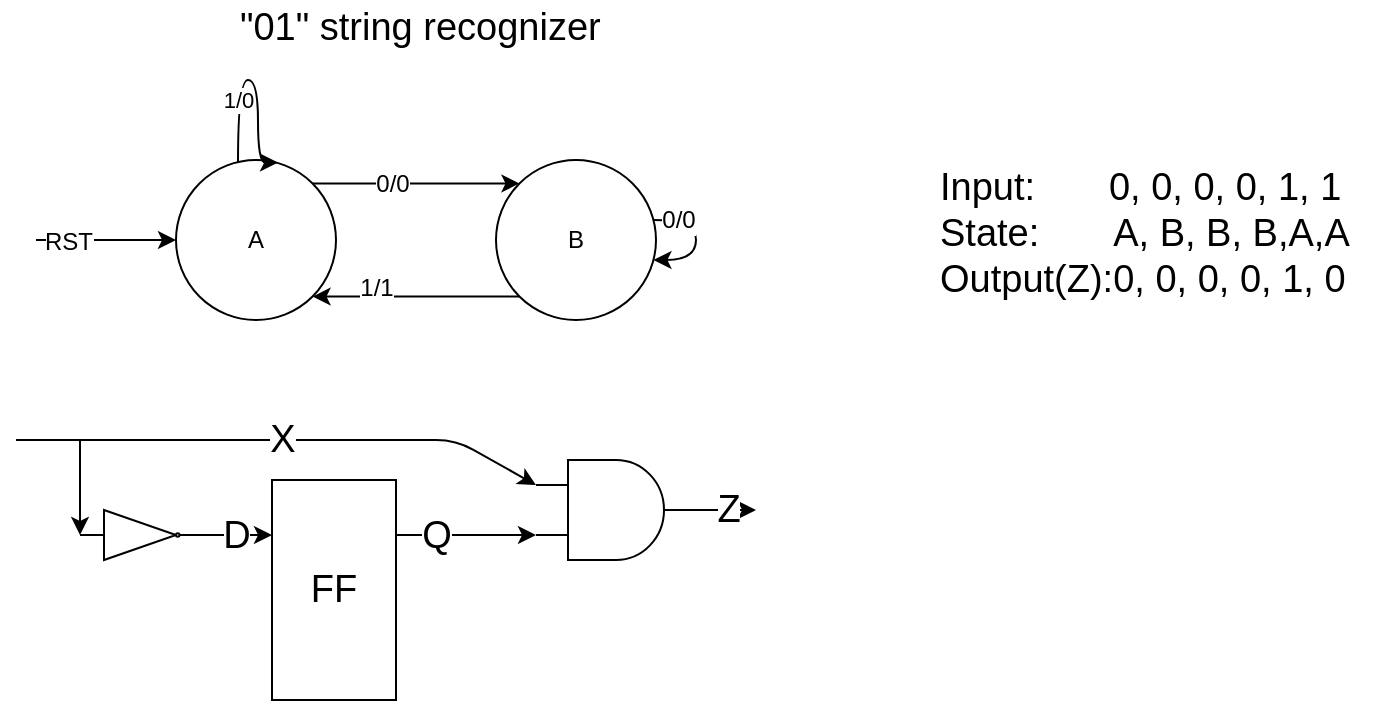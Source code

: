 <mxfile pages="6" version="11.2.5" type="device"><diagram id="IpbLfwiwCdcB3gb0UXhX" name="state_machine"><mxGraphModel dx="2272" dy="819" grid="1" gridSize="10" guides="1" tooltips="1" connect="1" arrows="1" fold="1" page="1" pageScale="1" pageWidth="850" pageHeight="1100" math="0" shadow="0"><root><mxCell id="0"/><mxCell id="1" parent="0"/><mxCell id="Nv5fVChNQNQ72bW8u53G-6" style="edgeStyle=orthogonalEdgeStyle;curved=1;rounded=0;orthogonalLoop=1;jettySize=auto;html=1;exitX=1;exitY=0;exitDx=0;exitDy=0;entryX=0;entryY=0;entryDx=0;entryDy=0;" parent="1" source="Nv5fVChNQNQ72bW8u53G-1" target="Nv5fVChNQNQ72bW8u53G-5" edge="1"><mxGeometry relative="1" as="geometry"/></mxCell><mxCell id="Nv5fVChNQNQ72bW8u53G-7" value="0/0" style="text;html=1;resizable=0;points=[];align=center;verticalAlign=middle;labelBackgroundColor=#ffffff;" parent="Nv5fVChNQNQ72bW8u53G-6" vertex="1" connectable="0"><mxGeometry x="-0.25" y="-4" relative="1" as="geometry"><mxPoint y="-4" as="offset"/></mxGeometry></mxCell><mxCell id="Nv5fVChNQNQ72bW8u53G-1" value="A" style="ellipse;whiteSpace=wrap;html=1;aspect=fixed;" parent="1" vertex="1"><mxGeometry x="80" y="200" width="80" height="80" as="geometry"/></mxCell><mxCell id="Nv5fVChNQNQ72bW8u53G-2" value="" style="endArrow=classic;html=1;" parent="1" target="Nv5fVChNQNQ72bW8u53G-1" edge="1"><mxGeometry width="50" height="50" relative="1" as="geometry"><mxPoint x="10" y="240" as="sourcePoint"/><mxPoint x="70" y="250" as="targetPoint"/></mxGeometry></mxCell><mxCell id="Nv5fVChNQNQ72bW8u53G-3" value="RST" style="text;html=1;resizable=0;points=[];align=center;verticalAlign=middle;labelBackgroundColor=#ffffff;" parent="Nv5fVChNQNQ72bW8u53G-2" vertex="1" connectable="0"><mxGeometry x="-0.543" y="-1" relative="1" as="geometry"><mxPoint as="offset"/></mxGeometry></mxCell><mxCell id="Nv5fVChNQNQ72bW8u53G-4" value="1/0" style="edgeStyle=orthogonalEdgeStyle;rounded=0;orthogonalLoop=1;jettySize=auto;html=1;curved=1;" parent="1" edge="1"><mxGeometry x="-0.392" relative="1" as="geometry"><mxPoint x="111" y="201.27" as="sourcePoint"/><mxPoint x="131" y="201.27" as="targetPoint"/><Array as="points"><mxPoint x="111" y="160"/><mxPoint x="121" y="160"/><mxPoint x="121" y="201"/></Array><mxPoint as="offset"/></mxGeometry></mxCell><mxCell id="Nv5fVChNQNQ72bW8u53G-10" style="edgeStyle=orthogonalEdgeStyle;curved=1;rounded=0;orthogonalLoop=1;jettySize=auto;html=1;entryX=1;entryY=1;entryDx=0;entryDy=0;exitX=0;exitY=1;exitDx=0;exitDy=0;" parent="1" source="Nv5fVChNQNQ72bW8u53G-5" target="Nv5fVChNQNQ72bW8u53G-1" edge="1"><mxGeometry relative="1" as="geometry"/></mxCell><mxCell id="Nv5fVChNQNQ72bW8u53G-11" value="1/1" style="text;html=1;resizable=0;points=[];align=center;verticalAlign=middle;labelBackgroundColor=#ffffff;" parent="Nv5fVChNQNQ72bW8u53G-10" vertex="1" connectable="0"><mxGeometry x="0.383" y="-5" relative="1" as="geometry"><mxPoint as="offset"/></mxGeometry></mxCell><mxCell id="Nv5fVChNQNQ72bW8u53G-5" value="B" style="ellipse;whiteSpace=wrap;html=1;aspect=fixed;" parent="1" vertex="1"><mxGeometry x="240" y="200" width="80" height="80" as="geometry"/></mxCell><mxCell id="Nv5fVChNQNQ72bW8u53G-8" style="edgeStyle=orthogonalEdgeStyle;curved=1;rounded=0;orthogonalLoop=1;jettySize=auto;html=1;" parent="1" source="Nv5fVChNQNQ72bW8u53G-5" target="Nv5fVChNQNQ72bW8u53G-5" edge="1"><mxGeometry relative="1" as="geometry"/></mxCell><mxCell id="Nv5fVChNQNQ72bW8u53G-9" value="0/0" style="text;html=1;resizable=0;points=[];align=center;verticalAlign=middle;labelBackgroundColor=#ffffff;" parent="Nv5fVChNQNQ72bW8u53G-8" vertex="1" connectable="0"><mxGeometry x="-0.608" relative="1" as="geometry"><mxPoint as="offset"/></mxGeometry></mxCell><mxCell id="Nv5fVChNQNQ72bW8u53G-12" value="&quot;01&quot; string recognizer" style="text;html=1;resizable=0;points=[];autosize=1;align=left;verticalAlign=top;spacingTop=-4;fontSize=19;" parent="1" vertex="1"><mxGeometry x="110" y="120" width="130" height="20" as="geometry"/></mxCell><mxCell id="Nv5fVChNQNQ72bW8u53G-13" value="Input:&amp;nbsp; &amp;nbsp; &amp;nbsp; &amp;nbsp;0, 0, 0, 0, 1, 1&lt;br&gt;State:&amp;nbsp; &amp;nbsp; &amp;nbsp; &amp;nbsp;A, B, B, B,A,A&lt;br&gt;Output(Z):0, 0, 0, 0, 1, 0" style="text;html=1;resizable=0;points=[];autosize=1;align=left;verticalAlign=top;spacingTop=-4;fontSize=19;" parent="1" vertex="1"><mxGeometry x="460" y="200" width="220" height="70" as="geometry"/></mxCell><mxCell id="Nv5fVChNQNQ72bW8u53G-18" value="Q" style="edgeStyle=orthogonalEdgeStyle;curved=1;rounded=0;orthogonalLoop=1;jettySize=auto;html=1;exitX=1;exitY=0.25;exitDx=0;exitDy=0;entryX=0;entryY=0.75;entryDx=0;entryDy=0;entryPerimeter=0;fontSize=19;" parent="1" source="Nv5fVChNQNQ72bW8u53G-15" target="Nv5fVChNQNQ72bW8u53G-16" edge="1"><mxGeometry x="-0.429" relative="1" as="geometry"><mxPoint as="offset"/></mxGeometry></mxCell><mxCell id="Nv5fVChNQNQ72bW8u53G-15" value="FF" style="rounded=0;whiteSpace=wrap;html=1;fontSize=19;" parent="1" vertex="1"><mxGeometry x="128" y="360" width="62" height="110" as="geometry"/></mxCell><mxCell id="Nv5fVChNQNQ72bW8u53G-19" value="Z" style="edgeStyle=orthogonalEdgeStyle;curved=1;rounded=0;orthogonalLoop=1;jettySize=auto;html=1;fontSize=19;" parent="1" source="Nv5fVChNQNQ72bW8u53G-16" edge="1"><mxGeometry relative="1" as="geometry"><mxPoint x="370" y="375" as="targetPoint"/></mxGeometry></mxCell><mxCell id="Nv5fVChNQNQ72bW8u53G-16" value="" style="verticalLabelPosition=bottom;shadow=0;dashed=0;align=center;fillColor=#ffffff;html=1;verticalAlign=top;strokeWidth=1;shape=mxgraph.electrical.logic_gates.logic_gate;operation=and;fontSize=19;" parent="1" vertex="1"><mxGeometry x="260" y="350" width="80" height="50" as="geometry"/></mxCell><mxCell id="Nv5fVChNQNQ72bW8u53G-21" value="X" style="endArrow=classic;html=1;fontSize=19;entryX=0;entryY=0.25;entryDx=0;entryDy=0;entryPerimeter=0;" parent="1" target="Nv5fVChNQNQ72bW8u53G-16" edge="1"><mxGeometry width="50" height="50" relative="1" as="geometry"><mxPoint y="340" as="sourcePoint"/><mxPoint x="80" y="310" as="targetPoint"/><Array as="points"><mxPoint x="30" y="340"/><mxPoint x="220" y="340"/></Array></mxGeometry></mxCell><mxCell id="Nv5fVChNQNQ72bW8u53G-23" value="D" style="edgeStyle=orthogonalEdgeStyle;curved=1;rounded=0;orthogonalLoop=1;jettySize=auto;html=1;exitX=1;exitY=0.5;exitDx=0;exitDy=0;entryX=0;entryY=0.25;entryDx=0;entryDy=0;fontSize=19;" parent="1" source="Nv5fVChNQNQ72bW8u53G-22" target="Nv5fVChNQNQ72bW8u53G-15" edge="1"><mxGeometry relative="1" as="geometry"/></mxCell><mxCell id="Nv5fVChNQNQ72bW8u53G-22" value="" style="verticalLabelPosition=bottom;shadow=0;dashed=0;align=center;fillColor=#ffffff;html=1;verticalAlign=top;strokeWidth=1;shape=mxgraph.electrical.logic_gates.buffer2;negating=1;fontSize=19;" parent="1" vertex="1"><mxGeometry x="32" y="375" width="60" height="25" as="geometry"/></mxCell><mxCell id="Nv5fVChNQNQ72bW8u53G-24" value="" style="endArrow=classic;html=1;fontSize=19;entryX=0;entryY=0.5;entryDx=0;entryDy=0;" parent="1" target="Nv5fVChNQNQ72bW8u53G-22" edge="1"><mxGeometry width="50" height="50" relative="1" as="geometry"><mxPoint x="32" y="340" as="sourcePoint"/><mxPoint x="70" y="280" as="targetPoint"/></mxGeometry></mxCell></root></mxGraphModel></diagram><diagram name="sm_slice" id="-RGzw1NvSSHS9smrM-lK"><mxGraphModel dx="1422" dy="819" grid="1" gridSize="10" guides="1" tooltips="1" connect="1" arrows="1" fold="1" page="1" pageScale="1" pageWidth="850" pageHeight="1100" math="0" shadow="0"><root><mxCell id="OHtuw-mZGoDEsxdOZSzt-0"/><mxCell id="OHtuw-mZGoDEsxdOZSzt-1" parent="OHtuw-mZGoDEsxdOZSzt-0"/><mxCell id="OHtuw-mZGoDEsxdOZSzt-2" value="0" style="rounded=0;whiteSpace=wrap;html=1;fontSize=19;" parent="OHtuw-mZGoDEsxdOZSzt-1" vertex="1"><mxGeometry x="120" y="160" width="80" height="40" as="geometry"/></mxCell><mxCell id="OHtuw-mZGoDEsxdOZSzt-3" value="0" style="rounded=0;whiteSpace=wrap;html=1;fontSize=19;" parent="OHtuw-mZGoDEsxdOZSzt-1" vertex="1"><mxGeometry x="120" y="200" width="80" height="40" as="geometry"/></mxCell><mxCell id="OHtuw-mZGoDEsxdOZSzt-4" value="0" style="rounded=0;whiteSpace=wrap;html=1;fontSize=19;" parent="OHtuw-mZGoDEsxdOZSzt-1" vertex="1"><mxGeometry x="120" y="240" width="80" height="40" as="geometry"/></mxCell><mxCell id="OHtuw-mZGoDEsxdOZSzt-5" value="1" style="rounded=0;whiteSpace=wrap;html=1;fontSize=19;" parent="OHtuw-mZGoDEsxdOZSzt-1" vertex="1"><mxGeometry x="120" y="280" width="80" height="40" as="geometry"/></mxCell><mxCell id="OHtuw-mZGoDEsxdOZSzt-6" value="0" style="rounded=0;whiteSpace=wrap;html=1;fontSize=19;" parent="OHtuw-mZGoDEsxdOZSzt-1" vertex="1"><mxGeometry x="120" y="320" width="80" height="40" as="geometry"/></mxCell><mxCell id="OHtuw-mZGoDEsxdOZSzt-7" value="0" style="rounded=0;whiteSpace=wrap;html=1;fontSize=19;" parent="OHtuw-mZGoDEsxdOZSzt-1" vertex="1"><mxGeometry x="120" y="360" width="80" height="40" as="geometry"/></mxCell><mxCell id="OHtuw-mZGoDEsxdOZSzt-8" value="0" style="rounded=0;whiteSpace=wrap;html=1;fontSize=19;" parent="OHtuw-mZGoDEsxdOZSzt-1" vertex="1"><mxGeometry x="120" y="400" width="80" height="40" as="geometry"/></mxCell><mxCell id="OHtuw-mZGoDEsxdOZSzt-9" style="edgeStyle=orthogonalEdgeStyle;curved=1;rounded=0;orthogonalLoop=1;jettySize=auto;html=1;exitX=1;exitY=0.75;exitDx=0;exitDy=0;entryX=0;entryY=0.65;entryDx=0;entryDy=3;entryPerimeter=0;fontSize=19;" parent="OHtuw-mZGoDEsxdOZSzt-1" source="OHtuw-mZGoDEsxdOZSzt-10" target="OHtuw-mZGoDEsxdOZSzt-25" edge="1"><mxGeometry relative="1" as="geometry"/></mxCell><mxCell id="OHtuw-mZGoDEsxdOZSzt-10" value="1" style="rounded=0;whiteSpace=wrap;html=1;fontSize=19;" parent="OHtuw-mZGoDEsxdOZSzt-1" vertex="1"><mxGeometry x="120" y="440" width="80" height="40" as="geometry"/></mxCell><mxCell id="OHtuw-mZGoDEsxdOZSzt-11" value="0" style="rounded=0;whiteSpace=wrap;html=1;fontSize=19;" parent="OHtuw-mZGoDEsxdOZSzt-1" vertex="1"><mxGeometry x="120" y="480" width="80" height="40" as="geometry"/></mxCell><mxCell id="OHtuw-mZGoDEsxdOZSzt-12" value="0" style="rounded=0;whiteSpace=wrap;html=1;fontSize=19;" parent="OHtuw-mZGoDEsxdOZSzt-1" vertex="1"><mxGeometry x="120" y="520" width="80" height="40" as="geometry"/></mxCell><mxCell id="OHtuw-mZGoDEsxdOZSzt-13" value="0" style="rounded=0;whiteSpace=wrap;html=1;fontSize=19;" parent="OHtuw-mZGoDEsxdOZSzt-1" vertex="1"><mxGeometry x="120" y="560" width="80" height="40" as="geometry"/></mxCell><mxCell id="OHtuw-mZGoDEsxdOZSzt-14" value="1" style="rounded=0;whiteSpace=wrap;html=1;fontSize=19;" parent="OHtuw-mZGoDEsxdOZSzt-1" vertex="1"><mxGeometry x="120" y="600" width="80" height="40" as="geometry"/></mxCell><mxCell id="OHtuw-mZGoDEsxdOZSzt-15" value="0" style="rounded=0;whiteSpace=wrap;html=1;fontSize=19;" parent="OHtuw-mZGoDEsxdOZSzt-1" vertex="1"><mxGeometry x="120" y="640" width="80" height="40" as="geometry"/></mxCell><mxCell id="OHtuw-mZGoDEsxdOZSzt-16" value="0" style="rounded=0;whiteSpace=wrap;html=1;fontSize=19;" parent="OHtuw-mZGoDEsxdOZSzt-1" vertex="1"><mxGeometry x="120" y="680" width="80" height="40" as="geometry"/></mxCell><mxCell id="OHtuw-mZGoDEsxdOZSzt-17" value="0" style="rounded=0;whiteSpace=wrap;html=1;fontSize=19;" parent="OHtuw-mZGoDEsxdOZSzt-1" vertex="1"><mxGeometry x="120" y="720" width="80" height="40" as="geometry"/></mxCell><mxCell id="OHtuw-mZGoDEsxdOZSzt-18" value="1" style="rounded=0;whiteSpace=wrap;html=1;fontSize=19;" parent="OHtuw-mZGoDEsxdOZSzt-1" vertex="1"><mxGeometry x="120" y="760" width="80" height="40" as="geometry"/></mxCell><mxCell id="OHtuw-mZGoDEsxdOZSzt-19" value="X" style="endArrow=classic;html=1;fontSize=19;entryX=0;entryY=0.5;entryDx=0;entryDy=0;" parent="OHtuw-mZGoDEsxdOZSzt-1" target="OHtuw-mZGoDEsxdOZSzt-5" edge="1"><mxGeometry width="50" height="50" relative="1" as="geometry"><mxPoint x="40" y="300" as="sourcePoint"/><mxPoint x="90" y="300" as="targetPoint"/></mxGeometry></mxCell><mxCell id="OHtuw-mZGoDEsxdOZSzt-20" value="Q" style="endArrow=classic;html=1;fontSize=19;entryX=-0.037;entryY=-0.05;entryDx=0;entryDy=0;entryPerimeter=0;" parent="OHtuw-mZGoDEsxdOZSzt-1" edge="1"><mxGeometry width="50" height="50" relative="1" as="geometry"><mxPoint x="43" y="419.5" as="sourcePoint"/><mxPoint x="120.04" y="419.5" as="targetPoint"/></mxGeometry></mxCell><mxCell id="OHtuw-mZGoDEsxdOZSzt-21" value="A2" style="endArrow=classic;html=1;fontSize=19;entryX=-0.037;entryY=-0.05;entryDx=0;entryDy=0;entryPerimeter=0;" parent="OHtuw-mZGoDEsxdOZSzt-1" edge="1"><mxGeometry width="50" height="50" relative="1" as="geometry"><mxPoint x="43" y="539.5" as="sourcePoint"/><mxPoint x="120.04" y="539.5" as="targetPoint"/></mxGeometry></mxCell><mxCell id="OHtuw-mZGoDEsxdOZSzt-22" value="A3" style="endArrow=classic;html=1;fontSize=19;entryX=-0.037;entryY=-0.05;entryDx=0;entryDy=0;entryPerimeter=0;" parent="OHtuw-mZGoDEsxdOZSzt-1" edge="1"><mxGeometry width="50" height="50" relative="1" as="geometry"><mxPoint x="43" y="659.5" as="sourcePoint"/><mxPoint x="120.04" y="659.5" as="targetPoint"/></mxGeometry></mxCell><mxCell id="OHtuw-mZGoDEsxdOZSzt-23" value="x" style="edgeStyle=orthogonalEdgeStyle;rounded=0;orthogonalLoop=1;jettySize=auto;html=1;exitX=0;exitY=0.217;exitDx=0;exitDy=3;exitPerimeter=0;fontSize=19;entryX=0;entryY=0.217;entryDx=0;entryDy=3;entryPerimeter=0;" parent="OHtuw-mZGoDEsxdOZSzt-1" target="OHtuw-mZGoDEsxdOZSzt-25" edge="1"><mxGeometry x="-0.932" relative="1" as="geometry"><mxPoint x="40" y="100" as="sourcePoint"/><Array as="points"><mxPoint x="250" y="100"/><mxPoint x="250" y="419"/></Array><mxPoint as="offset"/></mxGeometry></mxCell><mxCell id="OHtuw-mZGoDEsxdOZSzt-24" style="edgeStyle=orthogonalEdgeStyle;rounded=0;orthogonalLoop=1;jettySize=auto;html=1;exitX=1;exitY=0.5;exitDx=0;exitDy=-5;exitPerimeter=0;entryX=0;entryY=0.25;entryDx=0;entryDy=0;fontSize=19;" parent="OHtuw-mZGoDEsxdOZSzt-1" source="OHtuw-mZGoDEsxdOZSzt-25" target="OHtuw-mZGoDEsxdOZSzt-29" edge="1"><mxGeometry relative="1" as="geometry"><Array as="points"><mxPoint x="400" y="445"/><mxPoint x="400" y="448"/></Array></mxGeometry></mxCell><mxCell id="OHtuw-mZGoDEsxdOZSzt-25" value="Mux" style="shadow=0;dashed=0;align=center;fillColor=#ffffff;html=1;strokeWidth=1;shape=mxgraph.electrical.abstract.mux2;fontSize=19;" parent="OHtuw-mZGoDEsxdOZSzt-1" vertex="1"><mxGeometry x="310" y="390" width="80" height="120" as="geometry"/></mxCell><mxCell id="OHtuw-mZGoDEsxdOZSzt-26" value="Mux" style="shadow=0;dashed=0;align=center;fillColor=#ffffff;html=1;strokeWidth=1;shape=mxgraph.electrical.abstract.mux2;fontSize=19;" parent="OHtuw-mZGoDEsxdOZSzt-1" vertex="1"><mxGeometry x="520" y="280" width="80" height="120" as="geometry"/></mxCell><mxCell id="OHtuw-mZGoDEsxdOZSzt-27" value="" style="endArrow=classic;html=1;fontSize=19;entryX=0;entryY=0.217;entryDx=0;entryDy=3;entryPerimeter=0;edgeStyle=orthogonalEdgeStyle;" parent="OHtuw-mZGoDEsxdOZSzt-1" target="OHtuw-mZGoDEsxdOZSzt-26" edge="1"><mxGeometry width="50" height="50" relative="1" as="geometry"><mxPoint x="260" y="470" as="sourcePoint"/><mxPoint x="380" y="250" as="targetPoint"/><Array as="points"><mxPoint x="270" y="470"/><mxPoint x="270" y="309"/></Array></mxGeometry></mxCell><mxCell id="OHtuw-mZGoDEsxdOZSzt-28" style="edgeStyle=orthogonalEdgeStyle;rounded=0;orthogonalLoop=1;jettySize=auto;html=1;exitX=1;exitY=0.25;exitDx=0;exitDy=0;entryX=0;entryY=0.65;entryDx=0;entryDy=3;entryPerimeter=0;fontSize=19;" parent="OHtuw-mZGoDEsxdOZSzt-1" source="OHtuw-mZGoDEsxdOZSzt-29" target="OHtuw-mZGoDEsxdOZSzt-26" edge="1"><mxGeometry relative="1" as="geometry"><Array as="points"><mxPoint x="500" y="448"/><mxPoint x="500" y="361"/></Array></mxGeometry></mxCell><mxCell id="OHtuw-mZGoDEsxdOZSzt-29" value="FF" style="rounded=0;whiteSpace=wrap;html=1;fontSize=19;" parent="OHtuw-mZGoDEsxdOZSzt-1" vertex="1"><mxGeometry x="410" y="420" width="80" height="110" as="geometry"/></mxCell><mxCell id="OHtuw-mZGoDEsxdOZSzt-34" style="edgeStyle=orthogonalEdgeStyle;rounded=0;orthogonalLoop=1;jettySize=auto;html=1;entryX=0.375;entryY=1;entryDx=10;entryDy=0;entryPerimeter=0;fontSize=19;" parent="OHtuw-mZGoDEsxdOZSzt-1" source="OHtuw-mZGoDEsxdOZSzt-33" target="OHtuw-mZGoDEsxdOZSzt-25" edge="1"><mxGeometry relative="1" as="geometry"/></mxCell><mxCell id="OHtuw-mZGoDEsxdOZSzt-33" value="X" style="whiteSpace=wrap;html=1;aspect=fixed;fontSize=19;" parent="OHtuw-mZGoDEsxdOZSzt-1" vertex="1"><mxGeometry x="340" y="540" width="20" height="20" as="geometry"/></mxCell><mxCell id="OHtuw-mZGoDEsxdOZSzt-36" style="edgeStyle=orthogonalEdgeStyle;rounded=0;orthogonalLoop=1;jettySize=auto;html=1;entryX=0.375;entryY=1;entryDx=10;entryDy=0;entryPerimeter=0;fontSize=19;" parent="OHtuw-mZGoDEsxdOZSzt-1" source="OHtuw-mZGoDEsxdOZSzt-35" target="OHtuw-mZGoDEsxdOZSzt-26" edge="1"><mxGeometry relative="1" as="geometry"/></mxCell><mxCell id="OHtuw-mZGoDEsxdOZSzt-35" value="1" style="whiteSpace=wrap;html=1;aspect=fixed;fontSize=19;" parent="OHtuw-mZGoDEsxdOZSzt-1" vertex="1"><mxGeometry x="550" y="420" width="20" height="20" as="geometry"/></mxCell><mxCell id="OHtuw-mZGoDEsxdOZSzt-37" value="MSB" style="text;html=1;resizable=0;points=[];autosize=1;align=left;verticalAlign=top;spacingTop=-4;fontSize=19;" parent="OHtuw-mZGoDEsxdOZSzt-1" vertex="1"><mxGeometry x="38" y="267" width="60" height="20" as="geometry"/></mxCell></root></mxGraphModel></diagram><diagram id="p4vhAbEhr6zL4rP5qsXh" name="logic_slice"><mxGraphModel dx="1422" dy="819" grid="1" gridSize="10" guides="1" tooltips="1" connect="1" arrows="1" fold="1" page="1" pageScale="1" pageWidth="850" pageHeight="1100" math="0" shadow="0"><root><mxCell id="0b5IfF9VQBLI2LELDYeY-0"/><mxCell id="0b5IfF9VQBLI2LELDYeY-1" parent="0b5IfF9VQBLI2LELDYeY-0"/><mxCell id="0b5IfF9VQBLI2LELDYeY-2" value="" style="rounded=0;whiteSpace=wrap;html=1;fontSize=19;" parent="0b5IfF9VQBLI2LELDYeY-1" vertex="1"><mxGeometry x="120" y="160" width="80" height="40" as="geometry"/></mxCell><mxCell id="0b5IfF9VQBLI2LELDYeY-3" value="" style="rounded=0;whiteSpace=wrap;html=1;fontSize=19;" parent="0b5IfF9VQBLI2LELDYeY-1" vertex="1"><mxGeometry x="120" y="200" width="80" height="40" as="geometry"/></mxCell><mxCell id="0b5IfF9VQBLI2LELDYeY-4" value="" style="rounded=0;whiteSpace=wrap;html=1;fontSize=19;" parent="0b5IfF9VQBLI2LELDYeY-1" vertex="1"><mxGeometry x="120" y="240" width="80" height="40" as="geometry"/></mxCell><mxCell id="0b5IfF9VQBLI2LELDYeY-5" value="" style="rounded=0;whiteSpace=wrap;html=1;fontSize=19;" parent="0b5IfF9VQBLI2LELDYeY-1" vertex="1"><mxGeometry x="120" y="280" width="80" height="40" as="geometry"/></mxCell><mxCell id="0b5IfF9VQBLI2LELDYeY-6" value="" style="rounded=0;whiteSpace=wrap;html=1;fontSize=19;" parent="0b5IfF9VQBLI2LELDYeY-1" vertex="1"><mxGeometry x="120" y="320" width="80" height="40" as="geometry"/></mxCell><mxCell id="0b5IfF9VQBLI2LELDYeY-7" value="" style="rounded=0;whiteSpace=wrap;html=1;fontSize=19;" parent="0b5IfF9VQBLI2LELDYeY-1" vertex="1"><mxGeometry x="120" y="360" width="80" height="40" as="geometry"/></mxCell><mxCell id="0b5IfF9VQBLI2LELDYeY-8" value="" style="rounded=0;whiteSpace=wrap;html=1;fontSize=19;" parent="0b5IfF9VQBLI2LELDYeY-1" vertex="1"><mxGeometry x="120" y="400" width="80" height="40" as="geometry"/></mxCell><mxCell id="0b5IfF9VQBLI2LELDYeY-23" style="edgeStyle=orthogonalEdgeStyle;curved=1;rounded=0;orthogonalLoop=1;jettySize=auto;html=1;exitX=1;exitY=0.75;exitDx=0;exitDy=0;entryX=0;entryY=0.65;entryDx=0;entryDy=3;entryPerimeter=0;fontSize=19;" parent="0b5IfF9VQBLI2LELDYeY-1" source="0b5IfF9VQBLI2LELDYeY-9" target="0b5IfF9VQBLI2LELDYeY-22" edge="1"><mxGeometry relative="1" as="geometry"/></mxCell><mxCell id="0b5IfF9VQBLI2LELDYeY-9" value="" style="rounded=0;whiteSpace=wrap;html=1;fontSize=19;" parent="0b5IfF9VQBLI2LELDYeY-1" vertex="1"><mxGeometry x="120" y="440" width="80" height="40" as="geometry"/></mxCell><mxCell id="0b5IfF9VQBLI2LELDYeY-10" value="" style="rounded=0;whiteSpace=wrap;html=1;fontSize=19;" parent="0b5IfF9VQBLI2LELDYeY-1" vertex="1"><mxGeometry x="120" y="480" width="80" height="40" as="geometry"/></mxCell><mxCell id="0b5IfF9VQBLI2LELDYeY-11" value="" style="rounded=0;whiteSpace=wrap;html=1;fontSize=19;" parent="0b5IfF9VQBLI2LELDYeY-1" vertex="1"><mxGeometry x="120" y="520" width="80" height="40" as="geometry"/></mxCell><mxCell id="0b5IfF9VQBLI2LELDYeY-12" value="" style="rounded=0;whiteSpace=wrap;html=1;fontSize=19;" parent="0b5IfF9VQBLI2LELDYeY-1" vertex="1"><mxGeometry x="120" y="560" width="80" height="40" as="geometry"/></mxCell><mxCell id="0b5IfF9VQBLI2LELDYeY-13" value="" style="rounded=0;whiteSpace=wrap;html=1;fontSize=19;" parent="0b5IfF9VQBLI2LELDYeY-1" vertex="1"><mxGeometry x="120" y="600" width="80" height="40" as="geometry"/></mxCell><mxCell id="0b5IfF9VQBLI2LELDYeY-14" value="" style="rounded=0;whiteSpace=wrap;html=1;fontSize=19;" parent="0b5IfF9VQBLI2LELDYeY-1" vertex="1"><mxGeometry x="120" y="640" width="80" height="40" as="geometry"/></mxCell><mxCell id="0b5IfF9VQBLI2LELDYeY-15" value="" style="rounded=0;whiteSpace=wrap;html=1;fontSize=19;" parent="0b5IfF9VQBLI2LELDYeY-1" vertex="1"><mxGeometry x="120" y="680" width="80" height="40" as="geometry"/></mxCell><mxCell id="0b5IfF9VQBLI2LELDYeY-16" value="" style="rounded=0;whiteSpace=wrap;html=1;fontSize=19;" parent="0b5IfF9VQBLI2LELDYeY-1" vertex="1"><mxGeometry x="120" y="720" width="80" height="40" as="geometry"/></mxCell><mxCell id="0b5IfF9VQBLI2LELDYeY-17" value="" style="rounded=0;whiteSpace=wrap;html=1;fontSize=19;" parent="0b5IfF9VQBLI2LELDYeY-1" vertex="1"><mxGeometry x="120" y="760" width="80" height="40" as="geometry"/></mxCell><mxCell id="0b5IfF9VQBLI2LELDYeY-18" value="A0" style="endArrow=classic;html=1;fontSize=19;entryX=0;entryY=0.5;entryDx=0;entryDy=0;" parent="0b5IfF9VQBLI2LELDYeY-1" target="0b5IfF9VQBLI2LELDYeY-5" edge="1"><mxGeometry width="50" height="50" relative="1" as="geometry"><mxPoint x="40" y="300" as="sourcePoint"/><mxPoint x="90" y="300" as="targetPoint"/></mxGeometry></mxCell><mxCell id="0b5IfF9VQBLI2LELDYeY-19" value="A1" style="endArrow=classic;html=1;fontSize=19;entryX=-0.037;entryY=-0.05;entryDx=0;entryDy=0;entryPerimeter=0;" parent="0b5IfF9VQBLI2LELDYeY-1" edge="1"><mxGeometry width="50" height="50" relative="1" as="geometry"><mxPoint x="43" y="419.5" as="sourcePoint"/><mxPoint x="120.04" y="419.5" as="targetPoint"/></mxGeometry></mxCell><mxCell id="0b5IfF9VQBLI2LELDYeY-20" value="A2" style="endArrow=classic;html=1;fontSize=19;entryX=-0.037;entryY=-0.05;entryDx=0;entryDy=0;entryPerimeter=0;" parent="0b5IfF9VQBLI2LELDYeY-1" edge="1"><mxGeometry width="50" height="50" relative="1" as="geometry"><mxPoint x="43" y="539.5" as="sourcePoint"/><mxPoint x="120.04" y="539.5" as="targetPoint"/></mxGeometry></mxCell><mxCell id="0b5IfF9VQBLI2LELDYeY-21" value="A3" style="endArrow=classic;html=1;fontSize=19;entryX=-0.037;entryY=-0.05;entryDx=0;entryDy=0;entryPerimeter=0;" parent="0b5IfF9VQBLI2LELDYeY-1" edge="1"><mxGeometry width="50" height="50" relative="1" as="geometry"><mxPoint x="43" y="659.5" as="sourcePoint"/><mxPoint x="120.04" y="659.5" as="targetPoint"/></mxGeometry></mxCell><mxCell id="0b5IfF9VQBLI2LELDYeY-24" style="edgeStyle=orthogonalEdgeStyle;rounded=0;orthogonalLoop=1;jettySize=auto;html=1;exitX=0;exitY=0.217;exitDx=0;exitDy=3;exitPerimeter=0;fontSize=19;entryX=0;entryY=0.217;entryDx=0;entryDy=3;entryPerimeter=0;" parent="0b5IfF9VQBLI2LELDYeY-1" target="0b5IfF9VQBLI2LELDYeY-22" edge="1"><mxGeometry relative="1" as="geometry"><mxPoint x="40" y="100" as="sourcePoint"/><Array as="points"><mxPoint x="250" y="100"/><mxPoint x="250" y="419"/></Array></mxGeometry></mxCell><mxCell id="0b5IfF9VQBLI2LELDYeY-32" style="edgeStyle=orthogonalEdgeStyle;rounded=0;orthogonalLoop=1;jettySize=auto;html=1;exitX=1;exitY=0.5;exitDx=0;exitDy=-5;exitPerimeter=0;entryX=0;entryY=0.25;entryDx=0;entryDy=0;fontSize=19;" parent="0b5IfF9VQBLI2LELDYeY-1" source="0b5IfF9VQBLI2LELDYeY-22" target="0b5IfF9VQBLI2LELDYeY-30" edge="1"><mxGeometry relative="1" as="geometry"><Array as="points"><mxPoint x="400" y="445"/><mxPoint x="400" y="448"/></Array></mxGeometry></mxCell><mxCell id="0b5IfF9VQBLI2LELDYeY-22" value="Mux" style="shadow=0;dashed=0;align=center;fillColor=#ffffff;html=1;strokeWidth=1;shape=mxgraph.electrical.abstract.mux2;fontSize=19;" parent="0b5IfF9VQBLI2LELDYeY-1" vertex="1"><mxGeometry x="280" y="390" width="80" height="120" as="geometry"/></mxCell><mxCell id="0b5IfF9VQBLI2LELDYeY-25" value="Mux" style="shadow=0;dashed=0;align=center;fillColor=#ffffff;html=1;strokeWidth=1;shape=mxgraph.electrical.abstract.mux2;fontSize=19;" parent="0b5IfF9VQBLI2LELDYeY-1" vertex="1"><mxGeometry x="490" y="280" width="80" height="120" as="geometry"/></mxCell><mxCell id="0b5IfF9VQBLI2LELDYeY-29" value="" style="endArrow=classic;html=1;fontSize=19;entryX=0;entryY=0.217;entryDx=0;entryDy=3;entryPerimeter=0;edgeStyle=orthogonalEdgeStyle;" parent="0b5IfF9VQBLI2LELDYeY-1" target="0b5IfF9VQBLI2LELDYeY-25" edge="1"><mxGeometry width="50" height="50" relative="1" as="geometry"><mxPoint x="230" y="470" as="sourcePoint"/><mxPoint x="380" y="250" as="targetPoint"/><Array as="points"><mxPoint x="240" y="470"/><mxPoint x="240" y="309"/></Array></mxGeometry></mxCell><mxCell id="0b5IfF9VQBLI2LELDYeY-31" style="edgeStyle=orthogonalEdgeStyle;rounded=0;orthogonalLoop=1;jettySize=auto;html=1;exitX=1;exitY=0.25;exitDx=0;exitDy=0;entryX=0;entryY=0.65;entryDx=0;entryDy=3;entryPerimeter=0;fontSize=19;" parent="0b5IfF9VQBLI2LELDYeY-1" source="0b5IfF9VQBLI2LELDYeY-30" target="0b5IfF9VQBLI2LELDYeY-25" edge="1"><mxGeometry relative="1" as="geometry"><Array as="points"><mxPoint x="470" y="448"/><mxPoint x="470" y="361"/></Array></mxGeometry></mxCell><mxCell id="0b5IfF9VQBLI2LELDYeY-30" value="FF" style="rounded=0;whiteSpace=wrap;html=1;fontSize=19;" parent="0b5IfF9VQBLI2LELDYeY-1" vertex="1"><mxGeometry x="385" y="420" width="55" height="110" as="geometry"/></mxCell></root></mxGraphModel></diagram><diagram id="1PKs1T7Ljk3D50VK1smP" name="full_adder"><mxGraphModel dx="1422" dy="819" grid="1" gridSize="10" guides="1" tooltips="1" connect="1" arrows="1" fold="1" page="1" pageScale="1" pageWidth="850" pageHeight="1100" math="0" shadow="0"><root><mxCell id="E_acYhNy_kXrGghM8xoj-0"/><mxCell id="E_acYhNy_kXrGghM8xoj-1" parent="E_acYhNy_kXrGghM8xoj-0"/><mxCell id="E_acYhNy_kXrGghM8xoj-19" value="A0" style="endArrow=classic;html=1;fontSize=19;entryX=0;entryY=0.5;entryDx=0;entryDy=0;" edge="1" parent="E_acYhNy_kXrGghM8xoj-1"><mxGeometry width="50" height="50" relative="1" as="geometry"><mxPoint x="220" y="169.5" as="sourcePoint"/><mxPoint x="300" y="169.5" as="targetPoint"/></mxGeometry></mxCell><mxCell id="E_acYhNy_kXrGghM8xoj-20" value="A1" style="endArrow=classic;html=1;fontSize=19;entryX=-0.037;entryY=-0.05;entryDx=0;entryDy=0;entryPerimeter=0;" edge="1" parent="E_acYhNy_kXrGghM8xoj-1"><mxGeometry width="50" height="50" relative="1" as="geometry"><mxPoint x="223" y="259.5" as="sourcePoint"/><mxPoint x="300.04" y="259.5" as="targetPoint"/></mxGeometry></mxCell><mxCell id="E_acYhNy_kXrGghM8xoj-21" value="A2" style="endArrow=classic;html=1;fontSize=19;entryX=-0.037;entryY=-0.05;entryDx=0;entryDy=0;entryPerimeter=0;" edge="1" parent="E_acYhNy_kXrGghM8xoj-1"><mxGeometry width="50" height="50" relative="1" as="geometry"><mxPoint x="223" y="359.5" as="sourcePoint"/><mxPoint x="300.04" y="359.5" as="targetPoint"/></mxGeometry></mxCell><mxCell id="E_acYhNy_kXrGghM8xoj-22" value="A3" style="endArrow=classic;html=1;fontSize=19;entryX=-0.037;entryY=-0.05;entryDx=0;entryDy=0;entryPerimeter=0;" edge="1" parent="E_acYhNy_kXrGghM8xoj-1"><mxGeometry width="50" height="50" relative="1" as="geometry"><mxPoint x="223" y="469" as="sourcePoint"/><mxPoint x="300.04" y="469" as="targetPoint"/></mxGeometry></mxCell><mxCell id="E_acYhNy_kXrGghM8xoj-81" style="edgeStyle=orthogonalEdgeStyle;rounded=0;orthogonalLoop=1;jettySize=auto;html=1;exitX=1;exitY=0.5;exitDx=0;exitDy=-5;exitPerimeter=0;entryX=0;entryY=0.25;entryDx=0;entryDy=0;" edge="1" parent="E_acYhNy_kXrGghM8xoj-1" source="E_acYhNy_kXrGghM8xoj-25" target="E_acYhNy_kXrGghM8xoj-29"><mxGeometry relative="1" as="geometry"><Array as="points"><mxPoint x="480" y="340"/></Array></mxGeometry></mxCell><mxCell id="E_acYhNy_kXrGghM8xoj-84" style="edgeStyle=orthogonalEdgeStyle;rounded=0;orthogonalLoop=1;jettySize=auto;html=1;entryX=0;entryY=0.208;entryDx=0;entryDy=3;entryPerimeter=0;" edge="1" parent="E_acYhNy_kXrGghM8xoj-1" target="E_acYhNy_kXrGghM8xoj-25"><mxGeometry relative="1" as="geometry"><mxPoint x="220" y="50" as="sourcePoint"/><Array as="points"><mxPoint x="230" y="50"/><mxPoint x="390" y="50"/><mxPoint x="390" y="293"/></Array></mxGeometry></mxCell><mxCell id="E_acYhNy_kXrGghM8xoj-25" value="Mux" style="shadow=0;dashed=0;align=center;fillColor=#ffffff;html=1;strokeWidth=1;shape=mxgraph.electrical.abstract.mux2;fontSize=19;" vertex="1" parent="E_acYhNy_kXrGghM8xoj-1"><mxGeometry x="420" y="270" width="60" height="95" as="geometry"/></mxCell><mxCell id="BpZVtqwt9vNuQMGk_Ko--2" value="Sum" style="edgeStyle=orthogonalEdgeStyle;rounded=0;orthogonalLoop=1;jettySize=auto;html=1;exitX=1;exitY=0.5;exitDx=0;exitDy=-5;exitPerimeter=0;fontSize=19;" edge="1" parent="E_acYhNy_kXrGghM8xoj-1" source="E_acYhNy_kXrGghM8xoj-26"><mxGeometry relative="1" as="geometry"><mxPoint x="820" y="270" as="targetPoint"/></mxGeometry></mxCell><mxCell id="E_acYhNy_kXrGghM8xoj-26" value="Mux" style="shadow=0;dashed=0;align=center;fillColor=#ffffff;html=1;strokeWidth=1;shape=mxgraph.electrical.abstract.mux2;fontSize=19;" vertex="1" parent="E_acYhNy_kXrGghM8xoj-1"><mxGeometry x="590" y="230" width="60" height="90" as="geometry"/></mxCell><mxCell id="E_acYhNy_kXrGghM8xoj-82" style="edgeStyle=orthogonalEdgeStyle;rounded=0;orthogonalLoop=1;jettySize=auto;html=1;exitX=1;exitY=0.25;exitDx=0;exitDy=0;entryX=0;entryY=0.617;entryDx=0;entryDy=3;entryPerimeter=0;" edge="1" parent="E_acYhNy_kXrGghM8xoj-1" source="E_acYhNy_kXrGghM8xoj-29" target="E_acYhNy_kXrGghM8xoj-26"><mxGeometry relative="1" as="geometry"><Array as="points"><mxPoint x="570" y="340"/><mxPoint x="570" y="289"/></Array></mxGeometry></mxCell><mxCell id="E_acYhNy_kXrGghM8xoj-29" value="FF" style="rounded=0;whiteSpace=wrap;html=1;fontSize=19;" vertex="1" parent="E_acYhNy_kXrGghM8xoj-1"><mxGeometry x="500" y="320" width="55" height="80" as="geometry"/></mxCell><mxCell id="E_acYhNy_kXrGghM8xoj-78" value="0" style="group" vertex="1" connectable="0" parent="E_acYhNy_kXrGghM8xoj-1"><mxGeometry x="300" y="80" width="40" height="480" as="geometry"/></mxCell><mxCell id="E_acYhNy_kXrGghM8xoj-2" value="0" style="rounded=0;whiteSpace=wrap;html=1;fontSize=19;" vertex="1" parent="E_acYhNy_kXrGghM8xoj-78"><mxGeometry width="40" height="30" as="geometry"/></mxCell><mxCell id="E_acYhNy_kXrGghM8xoj-58" value="1" style="rounded=0;whiteSpace=wrap;html=1;fontSize=19;" vertex="1" parent="E_acYhNy_kXrGghM8xoj-78"><mxGeometry y="30" width="40" height="30" as="geometry"/></mxCell><mxCell id="E_acYhNy_kXrGghM8xoj-59" value="1" style="rounded=0;whiteSpace=wrap;html=1;fontSize=19;" vertex="1" parent="E_acYhNy_kXrGghM8xoj-78"><mxGeometry y="60" width="40" height="30" as="geometry"/></mxCell><mxCell id="E_acYhNy_kXrGghM8xoj-60" value="0" style="rounded=0;whiteSpace=wrap;html=1;fontSize=19;" vertex="1" parent="E_acYhNy_kXrGghM8xoj-78"><mxGeometry y="90" width="40" height="30" as="geometry"/></mxCell><mxCell id="E_acYhNy_kXrGghM8xoj-61" value="1" style="rounded=0;whiteSpace=wrap;html=1;fontSize=19;" vertex="1" parent="E_acYhNy_kXrGghM8xoj-78"><mxGeometry y="120" width="40" height="30" as="geometry"/></mxCell><mxCell id="E_acYhNy_kXrGghM8xoj-62" value="0" style="rounded=0;whiteSpace=wrap;html=1;fontSize=19;" vertex="1" parent="E_acYhNy_kXrGghM8xoj-78"><mxGeometry y="150" width="40" height="30" as="geometry"/></mxCell><mxCell id="E_acYhNy_kXrGghM8xoj-63" value="0" style="rounded=0;whiteSpace=wrap;html=1;fontSize=19;" vertex="1" parent="E_acYhNy_kXrGghM8xoj-78"><mxGeometry y="180" width="40" height="30" as="geometry"/></mxCell><mxCell id="E_acYhNy_kXrGghM8xoj-64" value="1" style="rounded=0;whiteSpace=wrap;html=1;fontSize=19;" vertex="1" parent="E_acYhNy_kXrGghM8xoj-78"><mxGeometry y="210" width="40" height="30" as="geometry"/></mxCell><mxCell id="E_acYhNy_kXrGghM8xoj-65" value="0" style="rounded=0;whiteSpace=wrap;html=1;fontSize=19;" vertex="1" parent="E_acYhNy_kXrGghM8xoj-78"><mxGeometry y="240" width="40" height="30" as="geometry"/></mxCell><mxCell id="E_acYhNy_kXrGghM8xoj-66" value="1" style="rounded=0;whiteSpace=wrap;html=1;fontSize=19;" vertex="1" parent="E_acYhNy_kXrGghM8xoj-78"><mxGeometry y="270" width="40" height="30" as="geometry"/></mxCell><mxCell id="E_acYhNy_kXrGghM8xoj-67" value="1" style="rounded=0;whiteSpace=wrap;html=1;fontSize=19;" vertex="1" parent="E_acYhNy_kXrGghM8xoj-78"><mxGeometry y="300" width="40" height="30" as="geometry"/></mxCell><mxCell id="E_acYhNy_kXrGghM8xoj-68" value="0" style="rounded=0;whiteSpace=wrap;html=1;fontSize=19;" vertex="1" parent="E_acYhNy_kXrGghM8xoj-78"><mxGeometry y="330" width="40" height="30" as="geometry"/></mxCell><mxCell id="E_acYhNy_kXrGghM8xoj-69" value="1" style="rounded=0;whiteSpace=wrap;html=1;fontSize=19;" vertex="1" parent="E_acYhNy_kXrGghM8xoj-78"><mxGeometry y="360" width="40" height="30" as="geometry"/></mxCell><mxCell id="E_acYhNy_kXrGghM8xoj-70" value="0" style="rounded=0;whiteSpace=wrap;html=1;fontSize=19;" vertex="1" parent="E_acYhNy_kXrGghM8xoj-78"><mxGeometry y="390" width="40" height="30" as="geometry"/></mxCell><mxCell id="E_acYhNy_kXrGghM8xoj-71" value="0" style="rounded=0;whiteSpace=wrap;html=1;fontSize=19;" vertex="1" parent="E_acYhNy_kXrGghM8xoj-78"><mxGeometry y="420" width="40" height="30" as="geometry"/></mxCell><mxCell id="E_acYhNy_kXrGghM8xoj-72" value="1" style="rounded=0;whiteSpace=wrap;html=1;fontSize=19;" vertex="1" parent="E_acYhNy_kXrGghM8xoj-78"><mxGeometry y="450" width="40" height="30" as="geometry"/></mxCell><mxCell id="E_acYhNy_kXrGghM8xoj-83" style="edgeStyle=orthogonalEdgeStyle;rounded=0;orthogonalLoop=1;jettySize=auto;html=1;entryX=0;entryY=0.624;entryDx=0;entryDy=3;entryPerimeter=0;" edge="1" parent="E_acYhNy_kXrGghM8xoj-1" source="E_acYhNy_kXrGghM8xoj-64" target="E_acYhNy_kXrGghM8xoj-25"><mxGeometry relative="1" as="geometry"><Array as="points"><mxPoint x="360" y="305"/><mxPoint x="360" y="332"/></Array></mxGeometry></mxCell><mxCell id="BpZVtqwt9vNuQMGk_Ko--0" style="edgeStyle=orthogonalEdgeStyle;rounded=0;orthogonalLoop=1;jettySize=auto;html=1;entryX=0;entryY=0.206;entryDx=0;entryDy=3;entryPerimeter=0;" edge="1" parent="E_acYhNy_kXrGghM8xoj-1" source="E_acYhNy_kXrGghM8xoj-64" target="E_acYhNy_kXrGghM8xoj-26"><mxGeometry relative="1" as="geometry"><Array as="points"><mxPoint x="360" y="305"/><mxPoint x="360" y="252"/></Array></mxGeometry></mxCell><mxCell id="BpZVtqwt9vNuQMGk_Ko--3" value="A0" style="endArrow=classic;html=1;fontSize=19;entryX=0;entryY=0.5;entryDx=0;entryDy=0;" edge="1" parent="E_acYhNy_kXrGghM8xoj-1"><mxGeometry width="50" height="50" relative="1" as="geometry"><mxPoint x="220" y="709.5" as="sourcePoint"/><mxPoint x="300" y="709.5" as="targetPoint"/></mxGeometry></mxCell><mxCell id="BpZVtqwt9vNuQMGk_Ko--4" value="A1" style="endArrow=classic;html=1;fontSize=19;entryX=-0.037;entryY=-0.05;entryDx=0;entryDy=0;entryPerimeter=0;" edge="1" parent="E_acYhNy_kXrGghM8xoj-1"><mxGeometry width="50" height="50" relative="1" as="geometry"><mxPoint x="223" y="830" as="sourcePoint"/><mxPoint x="300.04" y="830" as="targetPoint"/></mxGeometry></mxCell><mxCell id="BpZVtqwt9vNuQMGk_Ko--5" value="A2" style="endArrow=classic;html=1;fontSize=19;entryX=-0.037;entryY=-0.05;entryDx=0;entryDy=0;entryPerimeter=0;" edge="1" parent="E_acYhNy_kXrGghM8xoj-1"><mxGeometry width="50" height="50" relative="1" as="geometry"><mxPoint x="223" y="910" as="sourcePoint"/><mxPoint x="300.04" y="910" as="targetPoint"/></mxGeometry></mxCell><mxCell id="BpZVtqwt9vNuQMGk_Ko--6" value="A3" style="endArrow=classic;html=1;fontSize=19;entryX=-0.037;entryY=-0.05;entryDx=0;entryDy=0;entryPerimeter=0;" edge="1" parent="E_acYhNy_kXrGghM8xoj-1"><mxGeometry width="50" height="50" relative="1" as="geometry"><mxPoint x="223" y="1009" as="sourcePoint"/><mxPoint x="300.04" y="1009" as="targetPoint"/></mxGeometry></mxCell><mxCell id="BpZVtqwt9vNuQMGk_Ko--7" style="edgeStyle=orthogonalEdgeStyle;rounded=0;orthogonalLoop=1;jettySize=auto;html=1;exitX=1;exitY=0.5;exitDx=0;exitDy=-5;exitPerimeter=0;entryX=0;entryY=0.25;entryDx=0;entryDy=0;" edge="1" parent="E_acYhNy_kXrGghM8xoj-1" source="BpZVtqwt9vNuQMGk_Ko--9" target="BpZVtqwt9vNuQMGk_Ko--13"><mxGeometry relative="1" as="geometry"><Array as="points"><mxPoint x="480" y="880"/></Array></mxGeometry></mxCell><mxCell id="BpZVtqwt9vNuQMGk_Ko--8" style="edgeStyle=orthogonalEdgeStyle;rounded=0;orthogonalLoop=1;jettySize=auto;html=1;entryX=0;entryY=0.208;entryDx=0;entryDy=3;entryPerimeter=0;" edge="1" parent="E_acYhNy_kXrGghM8xoj-1" target="BpZVtqwt9vNuQMGk_Ko--9"><mxGeometry relative="1" as="geometry"><mxPoint x="220" y="590" as="sourcePoint"/><Array as="points"><mxPoint x="230" y="590"/><mxPoint x="390" y="590"/><mxPoint x="390" y="833"/></Array></mxGeometry></mxCell><mxCell id="BpZVtqwt9vNuQMGk_Ko--9" value="Mux" style="shadow=0;dashed=0;align=center;fillColor=#ffffff;html=1;strokeWidth=1;shape=mxgraph.electrical.abstract.mux2;fontSize=19;" vertex="1" parent="E_acYhNy_kXrGghM8xoj-1"><mxGeometry x="420" y="810" width="60" height="95" as="geometry"/></mxCell><mxCell id="BpZVtqwt9vNuQMGk_Ko--10" value="Carry" style="edgeStyle=orthogonalEdgeStyle;rounded=0;orthogonalLoop=1;jettySize=auto;html=1;exitX=1;exitY=0.5;exitDx=0;exitDy=-5;exitPerimeter=0;fontSize=19;" edge="1" parent="E_acYhNy_kXrGghM8xoj-1" source="BpZVtqwt9vNuQMGk_Ko--11"><mxGeometry relative="1" as="geometry"><mxPoint x="820" y="810" as="targetPoint"/></mxGeometry></mxCell><mxCell id="BpZVtqwt9vNuQMGk_Ko--11" value="Mux" style="shadow=0;dashed=0;align=center;fillColor=#ffffff;html=1;strokeWidth=1;shape=mxgraph.electrical.abstract.mux2;fontSize=19;" vertex="1" parent="E_acYhNy_kXrGghM8xoj-1"><mxGeometry x="590" y="770" width="60" height="90" as="geometry"/></mxCell><mxCell id="BpZVtqwt9vNuQMGk_Ko--12" style="edgeStyle=orthogonalEdgeStyle;rounded=0;orthogonalLoop=1;jettySize=auto;html=1;exitX=1;exitY=0.25;exitDx=0;exitDy=0;entryX=0;entryY=0.617;entryDx=0;entryDy=3;entryPerimeter=0;" edge="1" parent="E_acYhNy_kXrGghM8xoj-1" source="BpZVtqwt9vNuQMGk_Ko--13" target="BpZVtqwt9vNuQMGk_Ko--11"><mxGeometry relative="1" as="geometry"><Array as="points"><mxPoint x="570" y="880"/><mxPoint x="570" y="829"/></Array></mxGeometry></mxCell><mxCell id="BpZVtqwt9vNuQMGk_Ko--13" value="FF" style="rounded=0;whiteSpace=wrap;html=1;fontSize=19;" vertex="1" parent="E_acYhNy_kXrGghM8xoj-1"><mxGeometry x="500" y="860" width="55" height="80" as="geometry"/></mxCell><mxCell id="BpZVtqwt9vNuQMGk_Ko--14" value="" style="group" vertex="1" connectable="0" parent="E_acYhNy_kXrGghM8xoj-1"><mxGeometry x="300" y="620" width="40" height="480" as="geometry"/></mxCell><mxCell id="BpZVtqwt9vNuQMGk_Ko--15" value="0" style="rounded=0;whiteSpace=wrap;html=1;fontSize=19;" vertex="1" parent="BpZVtqwt9vNuQMGk_Ko--14"><mxGeometry width="40" height="30" as="geometry"/></mxCell><mxCell id="BpZVtqwt9vNuQMGk_Ko--16" value="0" style="rounded=0;whiteSpace=wrap;html=1;fontSize=19;" vertex="1" parent="BpZVtqwt9vNuQMGk_Ko--14"><mxGeometry y="30" width="40" height="30" as="geometry"/></mxCell><mxCell id="BpZVtqwt9vNuQMGk_Ko--17" value="0" style="rounded=0;whiteSpace=wrap;html=1;fontSize=19;" vertex="1" parent="BpZVtqwt9vNuQMGk_Ko--14"><mxGeometry y="60" width="40" height="30" as="geometry"/></mxCell><mxCell id="BpZVtqwt9vNuQMGk_Ko--18" value="1" style="rounded=0;whiteSpace=wrap;html=1;fontSize=19;" vertex="1" parent="BpZVtqwt9vNuQMGk_Ko--14"><mxGeometry y="90" width="40" height="30" as="geometry"/></mxCell><mxCell id="BpZVtqwt9vNuQMGk_Ko--19" value="0" style="rounded=0;whiteSpace=wrap;html=1;fontSize=19;" vertex="1" parent="BpZVtqwt9vNuQMGk_Ko--14"><mxGeometry y="120" width="40" height="30" as="geometry"/></mxCell><mxCell id="BpZVtqwt9vNuQMGk_Ko--20" value="1" style="rounded=0;whiteSpace=wrap;html=1;fontSize=19;" vertex="1" parent="BpZVtqwt9vNuQMGk_Ko--14"><mxGeometry y="150" width="40" height="30" as="geometry"/></mxCell><mxCell id="BpZVtqwt9vNuQMGk_Ko--21" value="1" style="rounded=0;whiteSpace=wrap;html=1;fontSize=19;" vertex="1" parent="BpZVtqwt9vNuQMGk_Ko--14"><mxGeometry y="180" width="40" height="30" as="geometry"/></mxCell><mxCell id="BpZVtqwt9vNuQMGk_Ko--22" value="1" style="rounded=0;whiteSpace=wrap;html=1;fontSize=19;" vertex="1" parent="BpZVtqwt9vNuQMGk_Ko--14"><mxGeometry y="210" width="40" height="30" as="geometry"/></mxCell><mxCell id="BpZVtqwt9vNuQMGk_Ko--23" value="0" style="rounded=0;whiteSpace=wrap;html=1;fontSize=19;" vertex="1" parent="BpZVtqwt9vNuQMGk_Ko--14"><mxGeometry y="240" width="40" height="30" as="geometry"/></mxCell><mxCell id="BpZVtqwt9vNuQMGk_Ko--24" value="0" style="rounded=0;whiteSpace=wrap;html=1;fontSize=19;" vertex="1" parent="BpZVtqwt9vNuQMGk_Ko--14"><mxGeometry y="270" width="40" height="30" as="geometry"/></mxCell><mxCell id="BpZVtqwt9vNuQMGk_Ko--25" value="0" style="rounded=0;whiteSpace=wrap;html=1;fontSize=19;" vertex="1" parent="BpZVtqwt9vNuQMGk_Ko--14"><mxGeometry y="300" width="40" height="30" as="geometry"/></mxCell><mxCell id="BpZVtqwt9vNuQMGk_Ko--26" value="1" style="rounded=0;whiteSpace=wrap;html=1;fontSize=19;" vertex="1" parent="BpZVtqwt9vNuQMGk_Ko--14"><mxGeometry y="330" width="40" height="30" as="geometry"/></mxCell><mxCell id="BpZVtqwt9vNuQMGk_Ko--27" value="0" style="rounded=0;whiteSpace=wrap;html=1;fontSize=19;" vertex="1" parent="BpZVtqwt9vNuQMGk_Ko--14"><mxGeometry y="360" width="40" height="30" as="geometry"/></mxCell><mxCell id="BpZVtqwt9vNuQMGk_Ko--28" value="1" style="rounded=0;whiteSpace=wrap;html=1;fontSize=19;" vertex="1" parent="BpZVtqwt9vNuQMGk_Ko--14"><mxGeometry y="390" width="40" height="30" as="geometry"/></mxCell><mxCell id="BpZVtqwt9vNuQMGk_Ko--29" value="1" style="rounded=0;whiteSpace=wrap;html=1;fontSize=19;" vertex="1" parent="BpZVtqwt9vNuQMGk_Ko--14"><mxGeometry y="420" width="40" height="30" as="geometry"/></mxCell><mxCell id="BpZVtqwt9vNuQMGk_Ko--30" value="1" style="rounded=0;whiteSpace=wrap;html=1;fontSize=19;" vertex="1" parent="BpZVtqwt9vNuQMGk_Ko--14"><mxGeometry y="450" width="40" height="30" as="geometry"/></mxCell><mxCell id="BpZVtqwt9vNuQMGk_Ko--31" style="edgeStyle=orthogonalEdgeStyle;rounded=0;orthogonalLoop=1;jettySize=auto;html=1;entryX=0;entryY=0.624;entryDx=0;entryDy=3;entryPerimeter=0;" edge="1" parent="E_acYhNy_kXrGghM8xoj-1" source="BpZVtqwt9vNuQMGk_Ko--22" target="BpZVtqwt9vNuQMGk_Ko--9"><mxGeometry relative="1" as="geometry"><Array as="points"><mxPoint x="360" y="845"/><mxPoint x="360" y="872"/></Array></mxGeometry></mxCell><mxCell id="BpZVtqwt9vNuQMGk_Ko--32" style="edgeStyle=orthogonalEdgeStyle;rounded=0;orthogonalLoop=1;jettySize=auto;html=1;entryX=0;entryY=0.206;entryDx=0;entryDy=3;entryPerimeter=0;" edge="1" parent="E_acYhNy_kXrGghM8xoj-1" source="BpZVtqwt9vNuQMGk_Ko--22" target="BpZVtqwt9vNuQMGk_Ko--11"><mxGeometry relative="1" as="geometry"><Array as="points"><mxPoint x="360" y="845"/><mxPoint x="360" y="792"/></Array></mxGeometry></mxCell><mxCell id="BpZVtqwt9vNuQMGk_Ko--67" style="edgeStyle=orthogonalEdgeStyle;rounded=0;orthogonalLoop=1;jettySize=auto;html=1;fontSize=19;" edge="1" parent="E_acYhNy_kXrGghM8xoj-1" source="BpZVtqwt9vNuQMGk_Ko--33"><mxGeometry relative="1" as="geometry"><mxPoint x="220" y="260" as="targetPoint"/><Array as="points"><mxPoint x="140" y="460"/><mxPoint x="140" y="260"/></Array></mxGeometry></mxCell><mxCell id="BpZVtqwt9vNuQMGk_Ko--70" style="edgeStyle=orthogonalEdgeStyle;rounded=0;orthogonalLoop=1;jettySize=auto;html=1;fontSize=19;" edge="1" parent="E_acYhNy_kXrGghM8xoj-1" source="BpZVtqwt9vNuQMGk_Ko--33"><mxGeometry relative="1" as="geometry"><mxPoint x="220" y="830" as="targetPoint"/><Array as="points"><mxPoint x="140" y="460"/><mxPoint x="140" y="830"/></Array></mxGeometry></mxCell><mxCell id="BpZVtqwt9vNuQMGk_Ko--33" value="A" style="rounded=0;whiteSpace=wrap;html=1;fontSize=19;" vertex="1" parent="E_acYhNy_kXrGghM8xoj-1"><mxGeometry x="40" y="440" width="80" height="40" as="geometry"/></mxCell><mxCell id="BpZVtqwt9vNuQMGk_Ko--68" style="edgeStyle=orthogonalEdgeStyle;rounded=0;orthogonalLoop=1;jettySize=auto;html=1;fontSize=19;" edge="1" parent="E_acYhNy_kXrGghM8xoj-1" source="BpZVtqwt9vNuQMGk_Ko--34"><mxGeometry relative="1" as="geometry"><mxPoint x="220" y="360" as="targetPoint"/><Array as="points"><mxPoint x="160" y="540"/><mxPoint x="160" y="360"/></Array></mxGeometry></mxCell><mxCell id="BpZVtqwt9vNuQMGk_Ko--71" style="edgeStyle=orthogonalEdgeStyle;rounded=0;orthogonalLoop=1;jettySize=auto;html=1;fontSize=19;" edge="1" parent="E_acYhNy_kXrGghM8xoj-1" source="BpZVtqwt9vNuQMGk_Ko--34"><mxGeometry relative="1" as="geometry"><mxPoint x="220" y="910" as="targetPoint"/><Array as="points"><mxPoint x="160" y="540"/><mxPoint x="160" y="910"/></Array></mxGeometry></mxCell><mxCell id="BpZVtqwt9vNuQMGk_Ko--34" value="B" style="rounded=0;whiteSpace=wrap;html=1;fontSize=19;" vertex="1" parent="E_acYhNy_kXrGghM8xoj-1"><mxGeometry x="40" y="520" width="80" height="40" as="geometry"/></mxCell><mxCell id="BpZVtqwt9vNuQMGk_Ko--69" style="edgeStyle=orthogonalEdgeStyle;rounded=0;orthogonalLoop=1;jettySize=auto;html=1;fontSize=19;" edge="1" parent="E_acYhNy_kXrGghM8xoj-1" source="BpZVtqwt9vNuQMGk_Ko--65"><mxGeometry relative="1" as="geometry"><mxPoint x="220" y="470" as="targetPoint"/><Array as="points"><mxPoint x="180" y="620"/><mxPoint x="180" y="470"/></Array></mxGeometry></mxCell><mxCell id="BpZVtqwt9vNuQMGk_Ko--72" style="edgeStyle=orthogonalEdgeStyle;rounded=0;orthogonalLoop=1;jettySize=auto;html=1;fontSize=19;" edge="1" parent="E_acYhNy_kXrGghM8xoj-1" source="BpZVtqwt9vNuQMGk_Ko--65"><mxGeometry relative="1" as="geometry"><mxPoint x="220" y="1010" as="targetPoint"/><Array as="points"><mxPoint x="180" y="620"/><mxPoint x="180" y="1010"/></Array></mxGeometry></mxCell><mxCell id="BpZVtqwt9vNuQMGk_Ko--65" value="Cin" style="rounded=0;whiteSpace=wrap;html=1;fontSize=19;" vertex="1" parent="E_acYhNy_kXrGghM8xoj-1"><mxGeometry x="40" y="600" width="80" height="40" as="geometry"/></mxCell><mxCell id="BpZVtqwt9vNuQMGk_Ko--51" value="x" style="rounded=0;whiteSpace=wrap;html=1;fontSize=19;" vertex="1" parent="E_acYhNy_kXrGghM8xoj-1"><mxGeometry x="180" y="150" width="40" height="40" as="geometry"/></mxCell><mxCell id="BpZVtqwt9vNuQMGk_Ko--55" value="MSB" style="text;html=1;resizable=0;points=[];autosize=1;align=left;verticalAlign=top;spacingTop=-4;fontSize=19;" vertex="1" parent="E_acYhNy_kXrGghM8xoj-1"><mxGeometry x="230" y="85" width="60" height="20" as="geometry"/></mxCell><mxCell id="BpZVtqwt9vNuQMGk_Ko--57" style="edgeStyle=orthogonalEdgeStyle;rounded=0;orthogonalLoop=1;jettySize=auto;html=1;fontSize=19;" edge="1" parent="E_acYhNy_kXrGghM8xoj-1" source="BpZVtqwt9vNuQMGk_Ko--56"><mxGeometry relative="1" as="geometry"><mxPoint x="220" y="710" as="targetPoint"/><Array as="points"><mxPoint x="210" y="710"/></Array></mxGeometry></mxCell><mxCell id="BpZVtqwt9vNuQMGk_Ko--56" value="x" style="rounded=0;whiteSpace=wrap;html=1;fontSize=19;" vertex="1" parent="E_acYhNy_kXrGghM8xoj-1"><mxGeometry x="190" y="690" width="40" height="40" as="geometry"/></mxCell><mxCell id="BpZVtqwt9vNuQMGk_Ko--60" value="MSB" style="text;html=1;resizable=0;points=[];autosize=1;align=left;verticalAlign=top;spacingTop=-4;fontSize=19;" vertex="1" parent="E_acYhNy_kXrGghM8xoj-1"><mxGeometry x="230" y="625" width="60" height="20" as="geometry"/></mxCell><mxCell id="BpZVtqwt9vNuQMGk_Ko--61" value="1" style="rounded=0;whiteSpace=wrap;html=1;fontSize=19;" vertex="1" parent="E_acYhNy_kXrGghM8xoj-1"><mxGeometry x="430" y="370" width="40" height="40" as="geometry"/></mxCell><mxCell id="BpZVtqwt9vNuQMGk_Ko--62" value="0" style="rounded=0;whiteSpace=wrap;html=1;fontSize=19;" vertex="1" parent="E_acYhNy_kXrGghM8xoj-1"><mxGeometry x="600" y="320" width="40" height="40" as="geometry"/></mxCell><mxCell id="BpZVtqwt9vNuQMGk_Ko--63" value="1" style="rounded=0;whiteSpace=wrap;html=1;fontSize=19;" vertex="1" parent="E_acYhNy_kXrGghM8xoj-1"><mxGeometry x="430" y="905" width="40" height="40" as="geometry"/></mxCell><mxCell id="BpZVtqwt9vNuQMGk_Ko--64" value="0" style="rounded=0;whiteSpace=wrap;html=1;fontSize=19;" vertex="1" parent="E_acYhNy_kXrGghM8xoj-1"><mxGeometry x="600" y="860" width="40" height="40" as="geometry"/></mxCell></root></mxGraphModel></diagram><diagram id="e6aXlpO47h-0lsYDX0LH" name="101_sm"><mxGraphModel dx="1422" dy="819" grid="1" gridSize="10" guides="1" tooltips="1" connect="1" arrows="1" fold="1" page="1" pageScale="1" pageWidth="850" pageHeight="1100" math="0" shadow="0"><root><mxCell id="zYBI9Bzk8zbUNt18KjJk-0"/><mxCell id="zYBI9Bzk8zbUNt18KjJk-1" parent="zYBI9Bzk8zbUNt18KjJk-0"/><mxCell id="zYBI9Bzk8zbUNt18KjJk-5" value="1/0" style="edgeStyle=orthogonalEdgeStyle;rounded=0;orthogonalLoop=1;jettySize=auto;html=1;fontSize=19;curved=1;" parent="zYBI9Bzk8zbUNt18KjJk-1" source="zYBI9Bzk8zbUNt18KjJk-2" target="zYBI9Bzk8zbUNt18KjJk-3" edge="1"><mxGeometry relative="1" as="geometry"/></mxCell><mxCell id="zYBI9Bzk8zbUNt18KjJk-2" value="A&lt;br&gt;0,0" style="ellipse;whiteSpace=wrap;html=1;aspect=fixed;fontSize=19;" parent="zYBI9Bzk8zbUNt18KjJk-1" vertex="1"><mxGeometry x="200" y="160" width="80" height="80" as="geometry"/></mxCell><mxCell id="zYBI9Bzk8zbUNt18KjJk-9" value="0/0" style="edgeStyle=orthogonalEdgeStyle;curved=1;rounded=0;orthogonalLoop=1;jettySize=auto;html=1;entryX=1;entryY=0.5;entryDx=0;entryDy=0;fontSize=19;exitX=0.5;exitY=1;exitDx=0;exitDy=0;" parent="zYBI9Bzk8zbUNt18KjJk-1" source="zYBI9Bzk8zbUNt18KjJk-3" target="zYBI9Bzk8zbUNt18KjJk-4" edge="1"><mxGeometry relative="1" as="geometry"/></mxCell><mxCell id="zYBI9Bzk8zbUNt18KjJk-3" value="B&lt;br&gt;0,1" style="ellipse;whiteSpace=wrap;html=1;aspect=fixed;fontSize=19;" parent="zYBI9Bzk8zbUNt18KjJk-1" vertex="1"><mxGeometry x="420" y="280" width="80" height="80" as="geometry"/></mxCell><mxCell id="zYBI9Bzk8zbUNt18KjJk-10" value="1/1" style="edgeStyle=orthogonalEdgeStyle;curved=1;rounded=0;orthogonalLoop=1;jettySize=auto;html=1;entryX=0;entryY=0.5;entryDx=0;entryDy=0;fontSize=19;exitX=0.5;exitY=0;exitDx=0;exitDy=0;" parent="zYBI9Bzk8zbUNt18KjJk-1" source="zYBI9Bzk8zbUNt18KjJk-4" target="zYBI9Bzk8zbUNt18KjJk-3" edge="1"><mxGeometry x="0.5" y="10" relative="1" as="geometry"><mxPoint as="offset"/></mxGeometry></mxCell><mxCell id="zYBI9Bzk8zbUNt18KjJk-11" value="0/0" style="edgeStyle=orthogonalEdgeStyle;curved=1;rounded=0;orthogonalLoop=1;jettySize=auto;html=1;entryX=0.5;entryY=1;entryDx=0;entryDy=0;fontSize=19;" parent="zYBI9Bzk8zbUNt18KjJk-1" source="zYBI9Bzk8zbUNt18KjJk-4" target="zYBI9Bzk8zbUNt18KjJk-2" edge="1"><mxGeometry relative="1" as="geometry"/></mxCell><mxCell id="zYBI9Bzk8zbUNt18KjJk-4" value="C&lt;br&gt;1,0" style="ellipse;whiteSpace=wrap;html=1;aspect=fixed;fontSize=19;" parent="zYBI9Bzk8zbUNt18KjJk-1" vertex="1"><mxGeometry x="200" y="420" width="80" height="80" as="geometry"/></mxCell><mxCell id="zYBI9Bzk8zbUNt18KjJk-7" value="0/0" style="edgeStyle=orthogonalEdgeStyle;curved=1;rounded=0;orthogonalLoop=1;jettySize=auto;html=1;exitX=0;exitY=0.5;exitDx=0;exitDy=0;entryX=0.5;entryY=0;entryDx=0;entryDy=0;fontSize=19;" parent="zYBI9Bzk8zbUNt18KjJk-1" source="zYBI9Bzk8zbUNt18KjJk-2" target="zYBI9Bzk8zbUNt18KjJk-2" edge="1"><mxGeometry relative="1" as="geometry"><Array as="points"><mxPoint x="180" y="200"/><mxPoint x="180" y="140"/><mxPoint x="240" y="140"/></Array></mxGeometry></mxCell><mxCell id="zYBI9Bzk8zbUNt18KjJk-14" style="edgeStyle=orthogonalEdgeStyle;curved=1;rounded=0;orthogonalLoop=1;jettySize=auto;html=1;entryX=0;entryY=1;entryDx=0;entryDy=0;fontSize=19;" parent="zYBI9Bzk8zbUNt18KjJk-1" source="zYBI9Bzk8zbUNt18KjJk-13" target="zYBI9Bzk8zbUNt18KjJk-2" edge="1"><mxGeometry relative="1" as="geometry"/></mxCell><mxCell id="zYBI9Bzk8zbUNt18KjJk-13" value="RST" style="text;html=1;resizable=0;points=[];autosize=1;align=left;verticalAlign=top;spacingTop=-4;fontSize=19;" parent="zYBI9Bzk8zbUNt18KjJk-1" vertex="1"><mxGeometry x="120" y="220" width="50" height="20" as="geometry"/></mxCell><mxCell id="zYBI9Bzk8zbUNt18KjJk-15" value="1/0" style="edgeStyle=orthogonalEdgeStyle;curved=1;rounded=0;orthogonalLoop=1;jettySize=auto;html=1;exitX=1;exitY=0;exitDx=0;exitDy=0;entryX=0.813;entryY=0.963;entryDx=0;entryDy=0;entryPerimeter=0;fontSize=19;" parent="zYBI9Bzk8zbUNt18KjJk-1" source="zYBI9Bzk8zbUNt18KjJk-3" target="zYBI9Bzk8zbUNt18KjJk-3" edge="1"><mxGeometry relative="1" as="geometry"/></mxCell></root></mxGraphModel></diagram><diagram id="ADBxjGgJJpuhZteJ7pG3" name="101_slices"><mxGraphModel dx="1422" dy="819" grid="1" gridSize="10" guides="1" tooltips="1" connect="1" arrows="1" fold="1" page="1" pageScale="1" pageWidth="850" pageHeight="1100" math="0" shadow="0"><root><mxCell id="AhEdw27jnteho6j-b9lJ-0"/><mxCell id="AhEdw27jnteho6j-b9lJ-1" parent="AhEdw27jnteho6j-b9lJ-0"/><mxCell id="AhEdw27jnteho6j-b9lJ-2" value="A0" style="endArrow=classic;html=1;fontSize=19;entryX=0;entryY=0.5;entryDx=0;entryDy=0;" parent="AhEdw27jnteho6j-b9lJ-1" edge="1"><mxGeometry width="50" height="50" relative="1" as="geometry"><mxPoint x="50" y="137.5" as="sourcePoint"/><mxPoint x="130" y="137.5" as="targetPoint"/></mxGeometry></mxCell><mxCell id="AhEdw27jnteho6j-b9lJ-3" value="A1" style="endArrow=classic;html=1;fontSize=19;entryX=-0.037;entryY=-0.05;entryDx=0;entryDy=0;entryPerimeter=0;" parent="AhEdw27jnteho6j-b9lJ-1" edge="1"><mxGeometry width="50" height="50" relative="1" as="geometry"><mxPoint x="53" y="258" as="sourcePoint"/><mxPoint x="130.04" y="258" as="targetPoint"/></mxGeometry></mxCell><mxCell id="AhEdw27jnteho6j-b9lJ-4" value="A2" style="endArrow=classic;html=1;fontSize=19;entryX=-0.037;entryY=-0.05;entryDx=0;entryDy=0;entryPerimeter=0;" parent="AhEdw27jnteho6j-b9lJ-1" edge="1"><mxGeometry width="50" height="50" relative="1" as="geometry"><mxPoint x="53" y="338" as="sourcePoint"/><mxPoint x="130.04" y="338" as="targetPoint"/></mxGeometry></mxCell><mxCell id="AhEdw27jnteho6j-b9lJ-5" value="A3" style="endArrow=classic;html=1;fontSize=19;entryX=-0.037;entryY=-0.05;entryDx=0;entryDy=0;entryPerimeter=0;" parent="AhEdw27jnteho6j-b9lJ-1" edge="1"><mxGeometry width="50" height="50" relative="1" as="geometry"><mxPoint x="53" y="438" as="sourcePoint"/><mxPoint x="130.04" y="438" as="targetPoint"/></mxGeometry></mxCell><mxCell id="AhEdw27jnteho6j-b9lJ-6" style="edgeStyle=orthogonalEdgeStyle;rounded=0;orthogonalLoop=1;jettySize=auto;html=1;exitX=1;exitY=0.5;exitDx=0;exitDy=-5;exitPerimeter=0;entryX=0;entryY=0.25;entryDx=0;entryDy=0;" parent="AhEdw27jnteho6j-b9lJ-1" source="AhEdw27jnteho6j-b9lJ-8" target="AhEdw27jnteho6j-b9lJ-12" edge="1"><mxGeometry relative="1" as="geometry"><Array as="points"><mxPoint x="310" y="308"/></Array></mxGeometry></mxCell><mxCell id="AhEdw27jnteho6j-b9lJ-7" style="edgeStyle=orthogonalEdgeStyle;rounded=0;orthogonalLoop=1;jettySize=auto;html=1;entryX=0;entryY=0.208;entryDx=0;entryDy=3;entryPerimeter=0;" parent="AhEdw27jnteho6j-b9lJ-1" target="AhEdw27jnteho6j-b9lJ-8" edge="1"><mxGeometry relative="1" as="geometry"><mxPoint x="50" y="18" as="sourcePoint"/><Array as="points"><mxPoint x="60" y="18"/><mxPoint x="220" y="18"/><mxPoint x="220" y="261"/></Array></mxGeometry></mxCell><mxCell id="AhEdw27jnteho6j-b9lJ-8" value="Mux" style="shadow=0;dashed=0;align=center;fillColor=#ffffff;html=1;strokeWidth=1;shape=mxgraph.electrical.abstract.mux2;fontSize=19;" parent="AhEdw27jnteho6j-b9lJ-1" vertex="1"><mxGeometry x="250" y="238" width="60" height="95" as="geometry"/></mxCell><mxCell id="AhEdw27jnteho6j-b9lJ-116" style="edgeStyle=orthogonalEdgeStyle;rounded=0;orthogonalLoop=1;jettySize=auto;html=1;exitX=1;exitY=0.5;exitDx=0;exitDy=-5;exitPerimeter=0;fontSize=19;" parent="AhEdw27jnteho6j-b9lJ-1" source="AhEdw27jnteho6j-b9lJ-10" edge="1"><mxGeometry relative="1" as="geometry"><mxPoint x="320" y="840" as="targetPoint"/><Array as="points"><mxPoint x="500" y="238"/><mxPoint x="500" y="410"/><mxPoint x="220" y="410"/><mxPoint x="220" y="840"/><mxPoint x="320" y="840"/></Array></mxGeometry></mxCell><mxCell id="AhEdw27jnteho6j-b9lJ-117" value="~A[-1]" style="edgeStyle=orthogonalEdgeStyle;rounded=0;orthogonalLoop=1;jettySize=auto;html=1;exitX=1;exitY=0.5;exitDx=0;exitDy=-5;exitPerimeter=0;fontSize=19;" parent="AhEdw27jnteho6j-b9lJ-1" source="AhEdw27jnteho6j-b9lJ-10" edge="1"><mxGeometry relative="1" as="geometry"><mxPoint x="550" y="1120" as="targetPoint"/><Array as="points"><mxPoint x="500" y="238"/><mxPoint x="500" y="410"/><mxPoint x="220" y="410"/><mxPoint x="220" y="1120"/></Array></mxGeometry></mxCell><mxCell id="AhEdw27jnteho6j-b9lJ-10" value="Mux" style="shadow=0;dashed=0;align=center;fillColor=#ffffff;html=1;strokeWidth=1;shape=mxgraph.electrical.abstract.mux2;fontSize=19;" parent="AhEdw27jnteho6j-b9lJ-1" vertex="1"><mxGeometry x="420" y="198" width="60" height="90" as="geometry"/></mxCell><mxCell id="AhEdw27jnteho6j-b9lJ-11" style="edgeStyle=orthogonalEdgeStyle;rounded=0;orthogonalLoop=1;jettySize=auto;html=1;exitX=1;exitY=0.25;exitDx=0;exitDy=0;entryX=0;entryY=0.617;entryDx=0;entryDy=3;entryPerimeter=0;" parent="AhEdw27jnteho6j-b9lJ-1" source="AhEdw27jnteho6j-b9lJ-12" target="AhEdw27jnteho6j-b9lJ-10" edge="1"><mxGeometry relative="1" as="geometry"><Array as="points"><mxPoint x="400" y="308"/><mxPoint x="400" y="257"/></Array></mxGeometry></mxCell><mxCell id="AhEdw27jnteho6j-b9lJ-12" value="FF" style="rounded=0;whiteSpace=wrap;html=1;fontSize=19;" parent="AhEdw27jnteho6j-b9lJ-1" vertex="1"><mxGeometry x="330" y="288" width="55" height="80" as="geometry"/></mxCell><mxCell id="AhEdw27jnteho6j-b9lJ-13" value="" style="group" parent="AhEdw27jnteho6j-b9lJ-1" vertex="1" connectable="0"><mxGeometry x="130" y="48" width="40" height="480" as="geometry"/></mxCell><mxCell id="AhEdw27jnteho6j-b9lJ-14" value="1" style="rounded=0;whiteSpace=wrap;html=1;fontSize=19;" parent="AhEdw27jnteho6j-b9lJ-13" vertex="1"><mxGeometry width="40" height="30" as="geometry"/></mxCell><mxCell id="AhEdw27jnteho6j-b9lJ-15" value="0" style="rounded=0;whiteSpace=wrap;html=1;fontSize=19;" parent="AhEdw27jnteho6j-b9lJ-13" vertex="1"><mxGeometry y="30" width="40" height="30" as="geometry"/></mxCell><mxCell id="AhEdw27jnteho6j-b9lJ-16" value="1" style="rounded=0;whiteSpace=wrap;html=1;fontSize=19;" parent="AhEdw27jnteho6j-b9lJ-13" vertex="1"><mxGeometry y="60" width="40" height="30" as="geometry"/></mxCell><mxCell id="AhEdw27jnteho6j-b9lJ-17" value="0" style="rounded=0;whiteSpace=wrap;html=1;fontSize=19;" parent="AhEdw27jnteho6j-b9lJ-13" vertex="1"><mxGeometry y="90" width="40" height="30" as="geometry"/></mxCell><mxCell id="AhEdw27jnteho6j-b9lJ-18" value="1" style="rounded=0;whiteSpace=wrap;html=1;fontSize=19;" parent="AhEdw27jnteho6j-b9lJ-13" vertex="1"><mxGeometry y="120" width="40" height="30" as="geometry"/></mxCell><mxCell id="AhEdw27jnteho6j-b9lJ-19" value="0" style="rounded=0;whiteSpace=wrap;html=1;fontSize=19;" parent="AhEdw27jnteho6j-b9lJ-13" vertex="1"><mxGeometry y="150" width="40" height="30" as="geometry"/></mxCell><mxCell id="AhEdw27jnteho6j-b9lJ-20" value="1" style="rounded=0;whiteSpace=wrap;html=1;fontSize=19;" parent="AhEdw27jnteho6j-b9lJ-13" vertex="1"><mxGeometry y="180" width="40" height="30" as="geometry"/></mxCell><mxCell id="AhEdw27jnteho6j-b9lJ-21" value="0" style="rounded=0;whiteSpace=wrap;html=1;fontSize=19;" parent="AhEdw27jnteho6j-b9lJ-13" vertex="1"><mxGeometry y="210" width="40" height="30" as="geometry"/></mxCell><mxCell id="AhEdw27jnteho6j-b9lJ-22" value="1" style="rounded=0;whiteSpace=wrap;html=1;fontSize=19;" parent="AhEdw27jnteho6j-b9lJ-13" vertex="1"><mxGeometry y="240" width="40" height="30" as="geometry"/></mxCell><mxCell id="AhEdw27jnteho6j-b9lJ-23" value="0" style="rounded=0;whiteSpace=wrap;html=1;fontSize=19;" parent="AhEdw27jnteho6j-b9lJ-13" vertex="1"><mxGeometry y="270" width="40" height="30" as="geometry"/></mxCell><mxCell id="AhEdw27jnteho6j-b9lJ-24" value="1" style="rounded=0;whiteSpace=wrap;html=1;fontSize=19;" parent="AhEdw27jnteho6j-b9lJ-13" vertex="1"><mxGeometry y="300" width="40" height="30" as="geometry"/></mxCell><mxCell id="AhEdw27jnteho6j-b9lJ-25" value="0" style="rounded=0;whiteSpace=wrap;html=1;fontSize=19;" parent="AhEdw27jnteho6j-b9lJ-13" vertex="1"><mxGeometry y="330" width="40" height="30" as="geometry"/></mxCell><mxCell id="AhEdw27jnteho6j-b9lJ-26" value="1" style="rounded=0;whiteSpace=wrap;html=1;fontSize=19;" parent="AhEdw27jnteho6j-b9lJ-13" vertex="1"><mxGeometry y="360" width="40" height="30" as="geometry"/></mxCell><mxCell id="AhEdw27jnteho6j-b9lJ-27" value="0" style="rounded=0;whiteSpace=wrap;html=1;fontSize=19;" parent="AhEdw27jnteho6j-b9lJ-13" vertex="1"><mxGeometry y="390" width="40" height="30" as="geometry"/></mxCell><mxCell id="AhEdw27jnteho6j-b9lJ-28" value="1" style="rounded=0;whiteSpace=wrap;html=1;fontSize=19;" parent="AhEdw27jnteho6j-b9lJ-13" vertex="1"><mxGeometry y="420" width="40" height="30" as="geometry"/></mxCell><mxCell id="AhEdw27jnteho6j-b9lJ-29" value="0" style="rounded=0;whiteSpace=wrap;html=1;fontSize=19;" parent="AhEdw27jnteho6j-b9lJ-13" vertex="1"><mxGeometry y="450" width="40" height="30" as="geometry"/></mxCell><mxCell id="AhEdw27jnteho6j-b9lJ-30" style="edgeStyle=orthogonalEdgeStyle;rounded=0;orthogonalLoop=1;jettySize=auto;html=1;entryX=0;entryY=0.624;entryDx=0;entryDy=3;entryPerimeter=0;" parent="AhEdw27jnteho6j-b9lJ-1" source="AhEdw27jnteho6j-b9lJ-21" target="AhEdw27jnteho6j-b9lJ-8" edge="1"><mxGeometry relative="1" as="geometry"><Array as="points"><mxPoint x="190" y="273"/><mxPoint x="190" y="300"/></Array></mxGeometry></mxCell><mxCell id="AhEdw27jnteho6j-b9lJ-31" style="edgeStyle=orthogonalEdgeStyle;rounded=0;orthogonalLoop=1;jettySize=auto;html=1;entryX=0;entryY=0.206;entryDx=0;entryDy=3;entryPerimeter=0;" parent="AhEdw27jnteho6j-b9lJ-1" source="AhEdw27jnteho6j-b9lJ-21" target="AhEdw27jnteho6j-b9lJ-10" edge="1"><mxGeometry relative="1" as="geometry"><Array as="points"><mxPoint x="190" y="273"/><mxPoint x="190" y="220"/></Array></mxGeometry></mxCell><mxCell id="AhEdw27jnteho6j-b9lJ-33" value="x" style="rounded=0;whiteSpace=wrap;html=1;fontSize=19;" parent="AhEdw27jnteho6j-b9lJ-1" vertex="1"><mxGeometry x="10" y="123" width="40" height="40" as="geometry"/></mxCell><mxCell id="AhEdw27jnteho6j-b9lJ-34" value="MSB" style="text;html=1;resizable=0;points=[];autosize=1;align=left;verticalAlign=top;spacingTop=-4;fontSize=19;" parent="AhEdw27jnteho6j-b9lJ-1" vertex="1"><mxGeometry x="70" y="48" width="60" height="20" as="geometry"/></mxCell><mxCell id="AhEdw27jnteho6j-b9lJ-35" value="1" style="rounded=0;whiteSpace=wrap;html=1;fontSize=19;" parent="AhEdw27jnteho6j-b9lJ-1" vertex="1"><mxGeometry x="260" y="333" width="40" height="40" as="geometry"/></mxCell><mxCell id="AhEdw27jnteho6j-b9lJ-36" value="1" style="rounded=0;whiteSpace=wrap;html=1;fontSize=19;" parent="AhEdw27jnteho6j-b9lJ-1" vertex="1"><mxGeometry x="430" y="288" width="40" height="40" as="geometry"/></mxCell><mxCell id="AhEdw27jnteho6j-b9lJ-37" value="A0" style="endArrow=classic;html=1;fontSize=19;entryX=0;entryY=0.5;entryDx=0;entryDy=0;" parent="AhEdw27jnteho6j-b9lJ-1" edge="1"><mxGeometry width="50" height="50" relative="1" as="geometry"><mxPoint x="310" y="554.5" as="sourcePoint"/><mxPoint x="390" y="554.5" as="targetPoint"/></mxGeometry></mxCell><mxCell id="AhEdw27jnteho6j-b9lJ-38" value="A1" style="endArrow=classic;html=1;fontSize=19;entryX=-0.037;entryY=-0.05;entryDx=0;entryDy=0;entryPerimeter=0;" parent="AhEdw27jnteho6j-b9lJ-1" edge="1"><mxGeometry width="50" height="50" relative="1" as="geometry"><mxPoint x="313" y="675" as="sourcePoint"/><mxPoint x="390.04" y="675" as="targetPoint"/></mxGeometry></mxCell><mxCell id="AhEdw27jnteho6j-b9lJ-39" value="A2" style="endArrow=classic;html=1;fontSize=19;entryX=-0.037;entryY=-0.05;entryDx=0;entryDy=0;entryPerimeter=0;" parent="AhEdw27jnteho6j-b9lJ-1" edge="1"><mxGeometry width="50" height="50" relative="1" as="geometry"><mxPoint x="313" y="755" as="sourcePoint"/><mxPoint x="390.04" y="755" as="targetPoint"/></mxGeometry></mxCell><mxCell id="AhEdw27jnteho6j-b9lJ-40" value="A3" style="endArrow=classic;html=1;fontSize=19;entryX=-0.037;entryY=-0.05;entryDx=0;entryDy=0;entryPerimeter=0;" parent="AhEdw27jnteho6j-b9lJ-1" edge="1"><mxGeometry width="50" height="50" relative="1" as="geometry"><mxPoint x="313" y="839.5" as="sourcePoint"/><mxPoint x="390.04" y="839.5" as="targetPoint"/></mxGeometry></mxCell><mxCell id="AhEdw27jnteho6j-b9lJ-41" style="edgeStyle=orthogonalEdgeStyle;rounded=0;orthogonalLoop=1;jettySize=auto;html=1;exitX=1;exitY=0.5;exitDx=0;exitDy=-5;exitPerimeter=0;entryX=0;entryY=0.25;entryDx=0;entryDy=0;" parent="AhEdw27jnteho6j-b9lJ-1" source="AhEdw27jnteho6j-b9lJ-43" target="AhEdw27jnteho6j-b9lJ-47" edge="1"><mxGeometry relative="1" as="geometry"><Array as="points"><mxPoint x="570" y="725"/></Array></mxGeometry></mxCell><mxCell id="AhEdw27jnteho6j-b9lJ-42" style="edgeStyle=orthogonalEdgeStyle;rounded=0;orthogonalLoop=1;jettySize=auto;html=1;entryX=0;entryY=0.208;entryDx=0;entryDy=3;entryPerimeter=0;" parent="AhEdw27jnteho6j-b9lJ-1" target="AhEdw27jnteho6j-b9lJ-43" edge="1"><mxGeometry relative="1" as="geometry"><mxPoint x="310" y="435" as="sourcePoint"/><Array as="points"><mxPoint x="320" y="435"/><mxPoint x="480" y="435"/><mxPoint x="480" y="678"/></Array></mxGeometry></mxCell><mxCell id="AhEdw27jnteho6j-b9lJ-43" value="Mux" style="shadow=0;dashed=0;align=center;fillColor=#ffffff;html=1;strokeWidth=1;shape=mxgraph.electrical.abstract.mux2;fontSize=19;" parent="AhEdw27jnteho6j-b9lJ-1" vertex="1"><mxGeometry x="510" y="655" width="60" height="95" as="geometry"/></mxCell><mxCell id="AhEdw27jnteho6j-b9lJ-118" value="A[-2]" style="edgeStyle=orthogonalEdgeStyle;rounded=0;orthogonalLoop=1;jettySize=auto;html=1;exitX=1;exitY=0.5;exitDx=0;exitDy=-5;exitPerimeter=0;fontSize=19;" parent="AhEdw27jnteho6j-b9lJ-1" source="AhEdw27jnteho6j-b9lJ-45" edge="1"><mxGeometry relative="1" as="geometry"><mxPoint x="550" y="1200" as="targetPoint"/><Array as="points"><mxPoint x="760" y="655"/><mxPoint x="760" y="850"/><mxPoint x="470" y="850"/><mxPoint x="470" y="1200"/></Array></mxGeometry></mxCell><mxCell id="AhEdw27jnteho6j-b9lJ-45" value="Mux" style="shadow=0;dashed=0;align=center;fillColor=#ffffff;html=1;strokeWidth=1;shape=mxgraph.electrical.abstract.mux2;fontSize=19;" parent="AhEdw27jnteho6j-b9lJ-1" vertex="1"><mxGeometry x="680" y="615" width="60" height="90" as="geometry"/></mxCell><mxCell id="AhEdw27jnteho6j-b9lJ-46" style="edgeStyle=orthogonalEdgeStyle;rounded=0;orthogonalLoop=1;jettySize=auto;html=1;exitX=1;exitY=0.25;exitDx=0;exitDy=0;entryX=0;entryY=0.617;entryDx=0;entryDy=3;entryPerimeter=0;" parent="AhEdw27jnteho6j-b9lJ-1" source="AhEdw27jnteho6j-b9lJ-47" target="AhEdw27jnteho6j-b9lJ-45" edge="1"><mxGeometry relative="1" as="geometry"><Array as="points"><mxPoint x="660" y="725"/><mxPoint x="660" y="674"/></Array></mxGeometry></mxCell><mxCell id="AhEdw27jnteho6j-b9lJ-47" value="FF" style="rounded=0;whiteSpace=wrap;html=1;fontSize=19;" parent="AhEdw27jnteho6j-b9lJ-1" vertex="1"><mxGeometry x="590" y="705" width="55" height="80" as="geometry"/></mxCell><mxCell id="AhEdw27jnteho6j-b9lJ-48" value="" style="group" parent="AhEdw27jnteho6j-b9lJ-1" vertex="1" connectable="0"><mxGeometry x="390" y="465" width="40" height="480" as="geometry"/></mxCell><mxCell id="AhEdw27jnteho6j-b9lJ-49" value="1" style="rounded=0;whiteSpace=wrap;html=1;fontSize=19;" parent="AhEdw27jnteho6j-b9lJ-48" vertex="1"><mxGeometry width="40" height="30" as="geometry"/></mxCell><mxCell id="AhEdw27jnteho6j-b9lJ-50" value="0" style="rounded=0;whiteSpace=wrap;html=1;fontSize=19;" parent="AhEdw27jnteho6j-b9lJ-48" vertex="1"><mxGeometry y="30" width="40" height="30" as="geometry"/></mxCell><mxCell id="AhEdw27jnteho6j-b9lJ-51" value="1" style="rounded=0;whiteSpace=wrap;html=1;fontSize=19;" parent="AhEdw27jnteho6j-b9lJ-48" vertex="1"><mxGeometry y="60" width="40" height="30" as="geometry"/></mxCell><mxCell id="AhEdw27jnteho6j-b9lJ-52" value="0" style="rounded=0;whiteSpace=wrap;html=1;fontSize=19;" parent="AhEdw27jnteho6j-b9lJ-48" vertex="1"><mxGeometry y="90" width="40" height="30" as="geometry"/></mxCell><mxCell id="AhEdw27jnteho6j-b9lJ-53" value="1" style="rounded=0;whiteSpace=wrap;html=1;fontSize=19;" parent="AhEdw27jnteho6j-b9lJ-48" vertex="1"><mxGeometry y="120" width="40" height="30" as="geometry"/></mxCell><mxCell id="AhEdw27jnteho6j-b9lJ-54" value="0" style="rounded=0;whiteSpace=wrap;html=1;fontSize=19;" parent="AhEdw27jnteho6j-b9lJ-48" vertex="1"><mxGeometry y="150" width="40" height="30" as="geometry"/></mxCell><mxCell id="AhEdw27jnteho6j-b9lJ-55" value="1" style="rounded=0;whiteSpace=wrap;html=1;fontSize=19;" parent="AhEdw27jnteho6j-b9lJ-48" vertex="1"><mxGeometry y="180" width="40" height="30" as="geometry"/></mxCell><mxCell id="AhEdw27jnteho6j-b9lJ-56" value="0" style="rounded=0;whiteSpace=wrap;html=1;fontSize=19;" parent="AhEdw27jnteho6j-b9lJ-48" vertex="1"><mxGeometry y="210" width="40" height="30" as="geometry"/></mxCell><mxCell id="AhEdw27jnteho6j-b9lJ-57" value="1" style="rounded=0;whiteSpace=wrap;html=1;fontSize=19;" parent="AhEdw27jnteho6j-b9lJ-48" vertex="1"><mxGeometry y="240" width="40" height="30" as="geometry"/></mxCell><mxCell id="AhEdw27jnteho6j-b9lJ-58" value="0" style="rounded=0;whiteSpace=wrap;html=1;fontSize=19;" parent="AhEdw27jnteho6j-b9lJ-48" vertex="1"><mxGeometry y="270" width="40" height="30" as="geometry"/></mxCell><mxCell id="AhEdw27jnteho6j-b9lJ-59" value="1" style="rounded=0;whiteSpace=wrap;html=1;fontSize=19;" parent="AhEdw27jnteho6j-b9lJ-48" vertex="1"><mxGeometry y="300" width="40" height="30" as="geometry"/></mxCell><mxCell id="AhEdw27jnteho6j-b9lJ-60" value="0" style="rounded=0;whiteSpace=wrap;html=1;fontSize=19;" parent="AhEdw27jnteho6j-b9lJ-48" vertex="1"><mxGeometry y="330" width="40" height="30" as="geometry"/></mxCell><mxCell id="AhEdw27jnteho6j-b9lJ-61" value="1" style="rounded=0;whiteSpace=wrap;html=1;fontSize=19;" parent="AhEdw27jnteho6j-b9lJ-48" vertex="1"><mxGeometry y="360" width="40" height="30" as="geometry"/></mxCell><mxCell id="AhEdw27jnteho6j-b9lJ-62" value="0" style="rounded=0;whiteSpace=wrap;html=1;fontSize=19;" parent="AhEdw27jnteho6j-b9lJ-48" vertex="1"><mxGeometry y="390" width="40" height="30" as="geometry"/></mxCell><mxCell id="AhEdw27jnteho6j-b9lJ-63" value="1" style="rounded=0;whiteSpace=wrap;html=1;fontSize=19;" parent="AhEdw27jnteho6j-b9lJ-48" vertex="1"><mxGeometry y="420" width="40" height="30" as="geometry"/></mxCell><mxCell id="AhEdw27jnteho6j-b9lJ-64" value="0" style="rounded=0;whiteSpace=wrap;html=1;fontSize=19;" parent="AhEdw27jnteho6j-b9lJ-48" vertex="1"><mxGeometry y="450" width="40" height="30" as="geometry"/></mxCell><mxCell id="AhEdw27jnteho6j-b9lJ-65" style="edgeStyle=orthogonalEdgeStyle;rounded=0;orthogonalLoop=1;jettySize=auto;html=1;entryX=0;entryY=0.624;entryDx=0;entryDy=3;entryPerimeter=0;" parent="AhEdw27jnteho6j-b9lJ-1" source="AhEdw27jnteho6j-b9lJ-56" target="AhEdw27jnteho6j-b9lJ-43" edge="1"><mxGeometry relative="1" as="geometry"><Array as="points"><mxPoint x="450" y="690"/><mxPoint x="450" y="717"/></Array></mxGeometry></mxCell><mxCell id="AhEdw27jnteho6j-b9lJ-66" style="edgeStyle=orthogonalEdgeStyle;rounded=0;orthogonalLoop=1;jettySize=auto;html=1;entryX=0;entryY=0.206;entryDx=0;entryDy=3;entryPerimeter=0;" parent="AhEdw27jnteho6j-b9lJ-1" source="AhEdw27jnteho6j-b9lJ-56" target="AhEdw27jnteho6j-b9lJ-45" edge="1"><mxGeometry relative="1" as="geometry"><Array as="points"><mxPoint x="450" y="690"/><mxPoint x="450" y="637"/></Array></mxGeometry></mxCell><mxCell id="AhEdw27jnteho6j-b9lJ-67" style="edgeStyle=orthogonalEdgeStyle;rounded=0;orthogonalLoop=1;jettySize=auto;html=1;fontSize=19;" parent="AhEdw27jnteho6j-b9lJ-1" source="AhEdw27jnteho6j-b9lJ-68" edge="1"><mxGeometry relative="1" as="geometry"><mxPoint x="310" y="555" as="targetPoint"/><Array as="points"><mxPoint x="300" y="555"/></Array></mxGeometry></mxCell><mxCell id="AhEdw27jnteho6j-b9lJ-68" value="x" style="rounded=0;whiteSpace=wrap;html=1;fontSize=19;" parent="AhEdw27jnteho6j-b9lJ-1" vertex="1"><mxGeometry x="280" y="535" width="40" height="40" as="geometry"/></mxCell><mxCell id="AhEdw27jnteho6j-b9lJ-69" value="MSB" style="text;html=1;resizable=0;points=[];autosize=1;align=left;verticalAlign=top;spacingTop=-4;fontSize=19;" parent="AhEdw27jnteho6j-b9lJ-1" vertex="1"><mxGeometry x="325" y="473" width="60" height="20" as="geometry"/></mxCell><mxCell id="AhEdw27jnteho6j-b9lJ-70" value="1" style="rounded=0;whiteSpace=wrap;html=1;fontSize=19;" parent="AhEdw27jnteho6j-b9lJ-1" vertex="1"><mxGeometry x="520" y="750" width="40" height="40" as="geometry"/></mxCell><mxCell id="AhEdw27jnteho6j-b9lJ-71" value="1" style="rounded=0;whiteSpace=wrap;html=1;fontSize=19;" parent="AhEdw27jnteho6j-b9lJ-1" vertex="1"><mxGeometry x="690" y="705" width="40" height="40" as="geometry"/></mxCell><mxCell id="AhEdw27jnteho6j-b9lJ-72" value="A0" style="endArrow=classic;html=1;fontSize=19;entryX=0;entryY=0.5;entryDx=0;entryDy=0;" parent="AhEdw27jnteho6j-b9lJ-1" edge="1"><mxGeometry width="50" height="50" relative="1" as="geometry"><mxPoint x="550" y="997" as="sourcePoint"/><mxPoint x="630" y="997" as="targetPoint"/></mxGeometry></mxCell><mxCell id="AhEdw27jnteho6j-b9lJ-73" value="A1" style="endArrow=classic;html=1;fontSize=19;entryX=-0.037;entryY=-0.05;entryDx=0;entryDy=0;entryPerimeter=0;" parent="AhEdw27jnteho6j-b9lJ-1" edge="1"><mxGeometry width="50" height="50" relative="1" as="geometry"><mxPoint x="553" y="1117.5" as="sourcePoint"/><mxPoint x="630.04" y="1117.5" as="targetPoint"/></mxGeometry></mxCell><mxCell id="AhEdw27jnteho6j-b9lJ-74" value="A2" style="endArrow=classic;html=1;fontSize=19;entryX=-0.037;entryY=-0.05;entryDx=0;entryDy=0;entryPerimeter=0;" parent="AhEdw27jnteho6j-b9lJ-1" edge="1"><mxGeometry width="50" height="50" relative="1" as="geometry"><mxPoint x="553" y="1200" as="sourcePoint"/><mxPoint x="630.04" y="1200" as="targetPoint"/></mxGeometry></mxCell><mxCell id="AhEdw27jnteho6j-b9lJ-75" value="A3" style="endArrow=classic;html=1;fontSize=19;entryX=-0.037;entryY=-0.05;entryDx=0;entryDy=0;entryPerimeter=0;" parent="AhEdw27jnteho6j-b9lJ-1" edge="1"><mxGeometry width="50" height="50" relative="1" as="geometry"><mxPoint x="553" y="1296.5" as="sourcePoint"/><mxPoint x="630.04" y="1296.5" as="targetPoint"/></mxGeometry></mxCell><mxCell id="AhEdw27jnteho6j-b9lJ-76" style="edgeStyle=orthogonalEdgeStyle;rounded=0;orthogonalLoop=1;jettySize=auto;html=1;exitX=1;exitY=0.5;exitDx=0;exitDy=-5;exitPerimeter=0;entryX=0;entryY=0.25;entryDx=0;entryDy=0;" parent="AhEdw27jnteho6j-b9lJ-1" source="AhEdw27jnteho6j-b9lJ-78" target="AhEdw27jnteho6j-b9lJ-82" edge="1"><mxGeometry relative="1" as="geometry"><Array as="points"><mxPoint x="810" y="1167.5"/></Array></mxGeometry></mxCell><mxCell id="AhEdw27jnteho6j-b9lJ-77" style="edgeStyle=orthogonalEdgeStyle;rounded=0;orthogonalLoop=1;jettySize=auto;html=1;entryX=0;entryY=0.208;entryDx=0;entryDy=3;entryPerimeter=0;" parent="AhEdw27jnteho6j-b9lJ-1" target="AhEdw27jnteho6j-b9lJ-78" edge="1"><mxGeometry relative="1" as="geometry"><mxPoint x="550" y="877.5" as="sourcePoint"/><Array as="points"><mxPoint x="560" y="877.5"/><mxPoint x="720" y="877.5"/><mxPoint x="720" y="1120.5"/></Array></mxGeometry></mxCell><mxCell id="AhEdw27jnteho6j-b9lJ-78" value="Mux" style="shadow=0;dashed=0;align=center;fillColor=#ffffff;html=1;strokeWidth=1;shape=mxgraph.electrical.abstract.mux2;fontSize=19;" parent="AhEdw27jnteho6j-b9lJ-1" vertex="1"><mxGeometry x="750" y="1097.5" width="60" height="95" as="geometry"/></mxCell><mxCell id="AhEdw27jnteho6j-b9lJ-121" value="Output" style="edgeStyle=orthogonalEdgeStyle;rounded=0;orthogonalLoop=1;jettySize=auto;html=1;exitX=1;exitY=0.5;exitDx=0;exitDy=-5;exitPerimeter=0;fontSize=19;" parent="AhEdw27jnteho6j-b9lJ-1" source="AhEdw27jnteho6j-b9lJ-80" edge="1"><mxGeometry relative="1" as="geometry"><mxPoint x="1100" y="1098" as="targetPoint"/></mxGeometry></mxCell><mxCell id="AhEdw27jnteho6j-b9lJ-80" value="Mux" style="shadow=0;dashed=0;align=center;fillColor=#ffffff;html=1;strokeWidth=1;shape=mxgraph.electrical.abstract.mux2;fontSize=19;" parent="AhEdw27jnteho6j-b9lJ-1" vertex="1"><mxGeometry x="920" y="1057.5" width="60" height="90" as="geometry"/></mxCell><mxCell id="AhEdw27jnteho6j-b9lJ-81" style="edgeStyle=orthogonalEdgeStyle;rounded=0;orthogonalLoop=1;jettySize=auto;html=1;exitX=1;exitY=0.25;exitDx=0;exitDy=0;entryX=0;entryY=0.617;entryDx=0;entryDy=3;entryPerimeter=0;" parent="AhEdw27jnteho6j-b9lJ-1" source="AhEdw27jnteho6j-b9lJ-82" target="AhEdw27jnteho6j-b9lJ-80" edge="1"><mxGeometry relative="1" as="geometry"><Array as="points"><mxPoint x="900" y="1167.5"/><mxPoint x="900" y="1116.5"/></Array></mxGeometry></mxCell><mxCell id="AhEdw27jnteho6j-b9lJ-82" value="FF" style="rounded=0;whiteSpace=wrap;html=1;fontSize=19;" parent="AhEdw27jnteho6j-b9lJ-1" vertex="1"><mxGeometry x="830" y="1147.5" width="55" height="80" as="geometry"/></mxCell><mxCell id="AhEdw27jnteho6j-b9lJ-83" value="" style="group" parent="AhEdw27jnteho6j-b9lJ-1" vertex="1" connectable="0"><mxGeometry x="630" y="907.5" width="40" height="480" as="geometry"/></mxCell><mxCell id="AhEdw27jnteho6j-b9lJ-84" value="0" style="rounded=0;whiteSpace=wrap;html=1;fontSize=19;" parent="AhEdw27jnteho6j-b9lJ-83" vertex="1"><mxGeometry width="40" height="30" as="geometry"/></mxCell><mxCell id="AhEdw27jnteho6j-b9lJ-85" value="0" style="rounded=0;whiteSpace=wrap;html=1;fontSize=19;" parent="AhEdw27jnteho6j-b9lJ-83" vertex="1"><mxGeometry y="30" width="40" height="30" as="geometry"/></mxCell><mxCell id="AhEdw27jnteho6j-b9lJ-86" value="0" style="rounded=0;whiteSpace=wrap;html=1;fontSize=19;" parent="AhEdw27jnteho6j-b9lJ-83" vertex="1"><mxGeometry y="60" width="40" height="30" as="geometry"/></mxCell><mxCell id="AhEdw27jnteho6j-b9lJ-87" value="0" style="rounded=0;whiteSpace=wrap;html=1;fontSize=19;" parent="AhEdw27jnteho6j-b9lJ-83" vertex="1"><mxGeometry y="90" width="40" height="30" as="geometry"/></mxCell><mxCell id="AhEdw27jnteho6j-b9lJ-88" value="0" style="rounded=0;whiteSpace=wrap;html=1;fontSize=19;" parent="AhEdw27jnteho6j-b9lJ-83" vertex="1"><mxGeometry y="120" width="40" height="30" as="geometry"/></mxCell><mxCell id="AhEdw27jnteho6j-b9lJ-89" value="0" style="rounded=0;whiteSpace=wrap;html=1;fontSize=19;" parent="AhEdw27jnteho6j-b9lJ-83" vertex="1"><mxGeometry y="150" width="40" height="30" as="geometry"/></mxCell><mxCell id="AhEdw27jnteho6j-b9lJ-90" value="0" style="rounded=0;whiteSpace=wrap;html=1;fontSize=19;" parent="AhEdw27jnteho6j-b9lJ-83" vertex="1"><mxGeometry y="180" width="40" height="30" as="geometry"/></mxCell><mxCell id="AhEdw27jnteho6j-b9lJ-91" value="1" style="rounded=0;whiteSpace=wrap;html=1;fontSize=19;" parent="AhEdw27jnteho6j-b9lJ-83" vertex="1"><mxGeometry y="210" width="40" height="30" as="geometry"/></mxCell><mxCell id="AhEdw27jnteho6j-b9lJ-92" value="0" style="rounded=0;whiteSpace=wrap;html=1;fontSize=19;" parent="AhEdw27jnteho6j-b9lJ-83" vertex="1"><mxGeometry y="240" width="40" height="30" as="geometry"/></mxCell><mxCell id="AhEdw27jnteho6j-b9lJ-93" value="0" style="rounded=0;whiteSpace=wrap;html=1;fontSize=19;" parent="AhEdw27jnteho6j-b9lJ-83" vertex="1"><mxGeometry y="270" width="40" height="30" as="geometry"/></mxCell><mxCell id="AhEdw27jnteho6j-b9lJ-94" value="0" style="rounded=0;whiteSpace=wrap;html=1;fontSize=19;" parent="AhEdw27jnteho6j-b9lJ-83" vertex="1"><mxGeometry y="300" width="40" height="30" as="geometry"/></mxCell><mxCell id="AhEdw27jnteho6j-b9lJ-95" value="0" style="rounded=0;whiteSpace=wrap;html=1;fontSize=19;" parent="AhEdw27jnteho6j-b9lJ-83" vertex="1"><mxGeometry y="330" width="40" height="30" as="geometry"/></mxCell><mxCell id="AhEdw27jnteho6j-b9lJ-96" value="0" style="rounded=0;whiteSpace=wrap;html=1;fontSize=19;" parent="AhEdw27jnteho6j-b9lJ-83" vertex="1"><mxGeometry y="360" width="40" height="30" as="geometry"/></mxCell><mxCell id="AhEdw27jnteho6j-b9lJ-97" value="0" style="rounded=0;whiteSpace=wrap;html=1;fontSize=19;" parent="AhEdw27jnteho6j-b9lJ-83" vertex="1"><mxGeometry y="390" width="40" height="30" as="geometry"/></mxCell><mxCell id="AhEdw27jnteho6j-b9lJ-98" value="0" style="rounded=0;whiteSpace=wrap;html=1;fontSize=19;" parent="AhEdw27jnteho6j-b9lJ-83" vertex="1"><mxGeometry y="420" width="40" height="30" as="geometry"/></mxCell><mxCell id="AhEdw27jnteho6j-b9lJ-99" value="1" style="rounded=0;whiteSpace=wrap;html=1;fontSize=19;" parent="AhEdw27jnteho6j-b9lJ-83" vertex="1"><mxGeometry y="450" width="40" height="30" as="geometry"/></mxCell><mxCell id="AhEdw27jnteho6j-b9lJ-100" style="edgeStyle=orthogonalEdgeStyle;rounded=0;orthogonalLoop=1;jettySize=auto;html=1;entryX=0;entryY=0.624;entryDx=0;entryDy=3;entryPerimeter=0;" parent="AhEdw27jnteho6j-b9lJ-1" source="AhEdw27jnteho6j-b9lJ-91" target="AhEdw27jnteho6j-b9lJ-78" edge="1"><mxGeometry relative="1" as="geometry"><Array as="points"><mxPoint x="690" y="1132.5"/><mxPoint x="690" y="1159.5"/></Array></mxGeometry></mxCell><mxCell id="AhEdw27jnteho6j-b9lJ-101" style="edgeStyle=orthogonalEdgeStyle;rounded=0;orthogonalLoop=1;jettySize=auto;html=1;entryX=0;entryY=0.206;entryDx=0;entryDy=3;entryPerimeter=0;" parent="AhEdw27jnteho6j-b9lJ-1" source="AhEdw27jnteho6j-b9lJ-91" target="AhEdw27jnteho6j-b9lJ-80" edge="1"><mxGeometry relative="1" as="geometry"><Array as="points"><mxPoint x="690" y="1132.5"/><mxPoint x="690" y="1079.5"/></Array></mxGeometry></mxCell><mxCell id="AhEdw27jnteho6j-b9lJ-102" style="edgeStyle=orthogonalEdgeStyle;rounded=0;orthogonalLoop=1;jettySize=auto;html=1;fontSize=19;" parent="AhEdw27jnteho6j-b9lJ-1" source="AhEdw27jnteho6j-b9lJ-103" edge="1"><mxGeometry relative="1" as="geometry"><mxPoint x="550" y="997.5" as="targetPoint"/><Array as="points"><mxPoint x="540" y="997.5"/></Array></mxGeometry></mxCell><mxCell id="AhEdw27jnteho6j-b9lJ-103" value="x" style="rounded=0;whiteSpace=wrap;html=1;fontSize=19;" parent="AhEdw27jnteho6j-b9lJ-1" vertex="1"><mxGeometry x="520" y="1027.5" width="40" height="40" as="geometry"/></mxCell><mxCell id="AhEdw27jnteho6j-b9lJ-104" value="MSB" style="text;html=1;resizable=0;points=[];autosize=1;align=left;verticalAlign=top;spacingTop=-4;fontSize=19;" parent="AhEdw27jnteho6j-b9lJ-1" vertex="1"><mxGeometry x="540" y="952.5" width="60" height="20" as="geometry"/></mxCell><mxCell id="AhEdw27jnteho6j-b9lJ-105" value="1" style="rounded=0;whiteSpace=wrap;html=1;fontSize=19;" parent="AhEdw27jnteho6j-b9lJ-1" vertex="1"><mxGeometry x="760" y="1192.5" width="40" height="40" as="geometry"/></mxCell><mxCell id="AhEdw27jnteho6j-b9lJ-106" value="0" style="rounded=0;whiteSpace=wrap;html=1;fontSize=19;" parent="AhEdw27jnteho6j-b9lJ-1" vertex="1"><mxGeometry x="930" y="1147.5" width="40" height="40" as="geometry"/></mxCell><mxCell id="AhEdw27jnteho6j-b9lJ-115" style="edgeStyle=orthogonalEdgeStyle;rounded=0;orthogonalLoop=1;jettySize=auto;html=1;fontSize=19;" parent="AhEdw27jnteho6j-b9lJ-1" source="AhEdw27jnteho6j-b9lJ-107" edge="1"><mxGeometry relative="1" as="geometry"><mxPoint x="50" y="440" as="targetPoint"/><Array as="points"><mxPoint x="30" y="440"/></Array></mxGeometry></mxCell><mxCell id="AhEdw27jnteho6j-b9lJ-119" value="A" style="edgeStyle=orthogonalEdgeStyle;rounded=0;orthogonalLoop=1;jettySize=auto;html=1;fontSize=19;" parent="AhEdw27jnteho6j-b9lJ-1" source="AhEdw27jnteho6j-b9lJ-107" edge="1"><mxGeometry relative="1" as="geometry"><mxPoint x="550" y="1300" as="targetPoint"/><Array as="points"><mxPoint x="70" y="438"/><mxPoint x="70" y="1300"/></Array></mxGeometry></mxCell><mxCell id="AhEdw27jnteho6j-b9lJ-107" value="A" style="rounded=0;whiteSpace=wrap;html=1;fontSize=19;" parent="AhEdw27jnteho6j-b9lJ-1" vertex="1"><mxGeometry x="10" y="417" width="40" height="42" as="geometry"/></mxCell><mxCell id="AhEdw27jnteho6j-b9lJ-109" value="x" style="rounded=0;whiteSpace=wrap;html=1;fontSize=19;" parent="AhEdw27jnteho6j-b9lJ-1" vertex="1"><mxGeometry x="10" y="238" width="40" height="40" as="geometry"/></mxCell><mxCell id="AhEdw27jnteho6j-b9lJ-110" value="x" style="rounded=0;whiteSpace=wrap;html=1;fontSize=19;" parent="AhEdw27jnteho6j-b9lJ-1" vertex="1"><mxGeometry x="10" y="318" width="40" height="40" as="geometry"/></mxCell><mxCell id="AhEdw27jnteho6j-b9lJ-112" value="x" style="rounded=0;whiteSpace=wrap;html=1;fontSize=19;" parent="AhEdw27jnteho6j-b9lJ-1" vertex="1"><mxGeometry x="280" y="655" width="40" height="40" as="geometry"/></mxCell><mxCell id="AhEdw27jnteho6j-b9lJ-113" value="x" style="rounded=0;whiteSpace=wrap;html=1;fontSize=19;" parent="AhEdw27jnteho6j-b9lJ-1" vertex="1"><mxGeometry x="280" y="735" width="40" height="40" as="geometry"/></mxCell></root></mxGraphModel></diagram></mxfile>